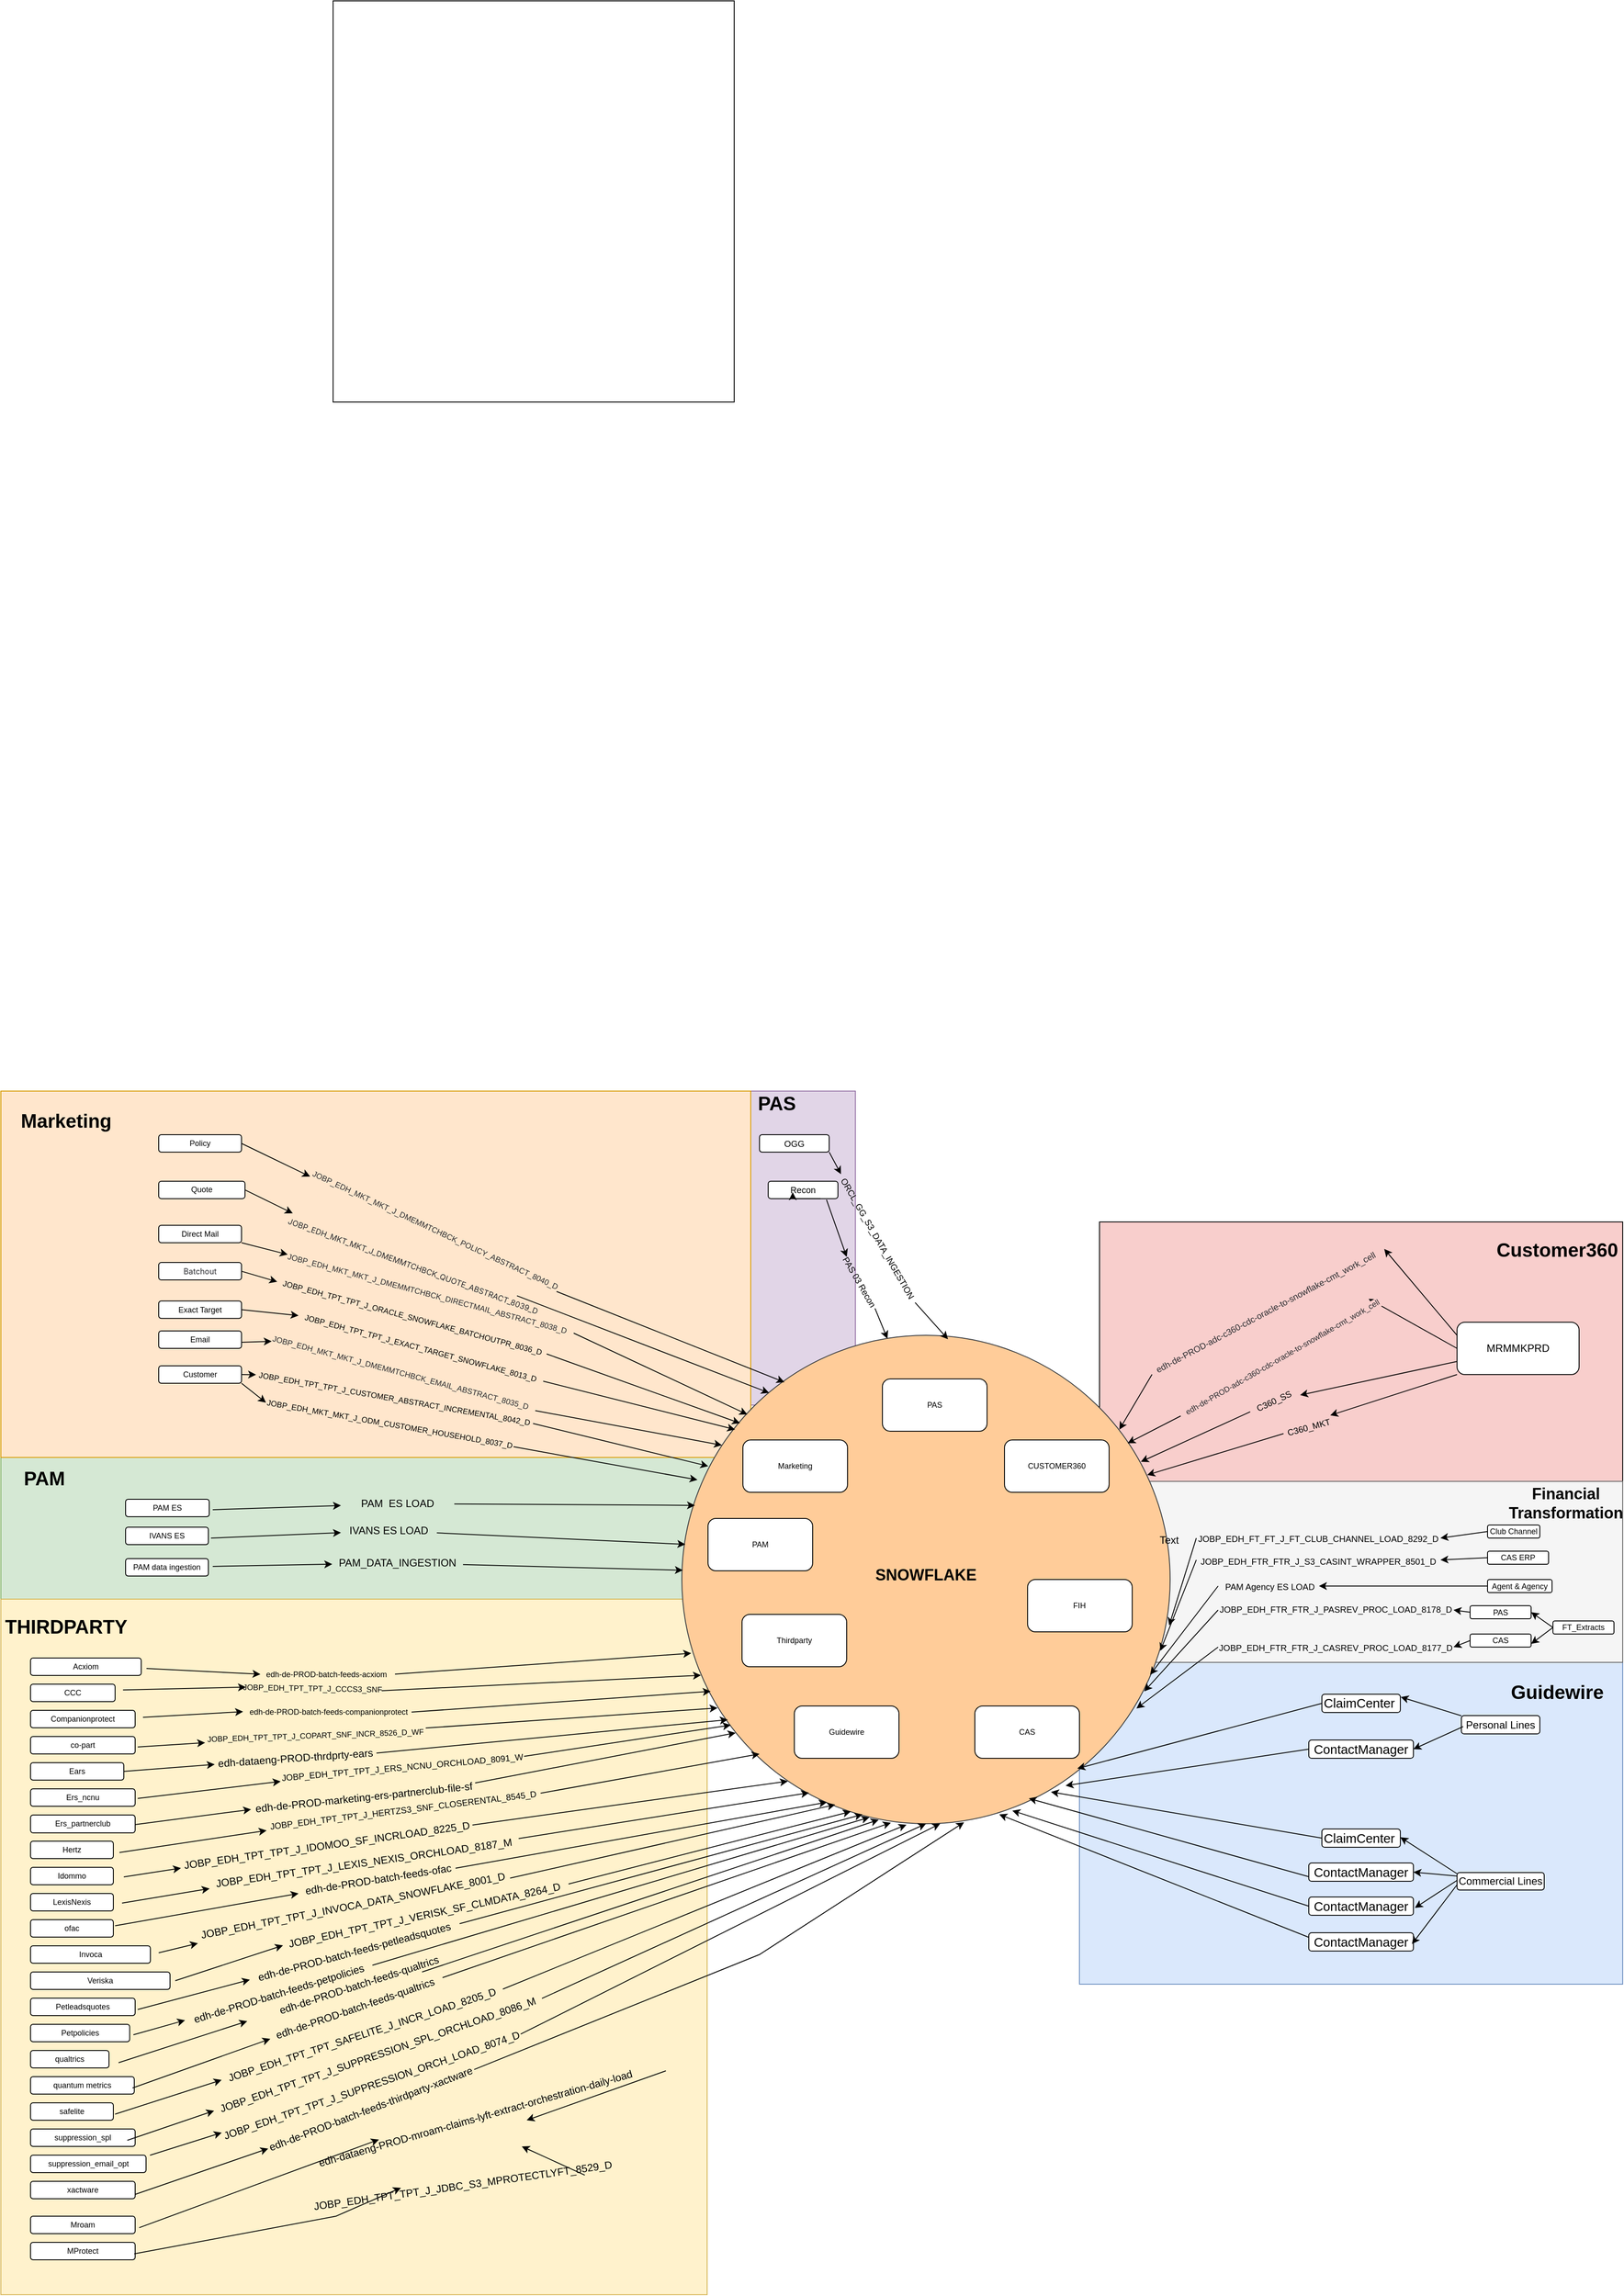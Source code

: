 <mxfile version="26.0.11">
  <diagram name="Page-1" id="kRAGbB4GnQMMaRT2yMuc">
    <mxGraphModel dx="1714" dy="2674" grid="1" gridSize="10" guides="1" tooltips="1" connect="1" arrows="1" fold="1" page="1" pageScale="1" pageWidth="850" pageHeight="1100" background="none" math="0" shadow="0">
      <root>
        <mxCell id="0" />
        <mxCell id="1" parent="0" />
        <mxCell id="0H2y0_2EXmDvVcCev98S-176" value="" style="rounded=0;whiteSpace=wrap;html=1;fillColor=#e1d5e7;strokeColor=#9673a6;" vertex="1" parent="1">
          <mxGeometry x="220" y="-350" width="120" height="360" as="geometry" />
        </mxCell>
        <mxCell id="MN0yz45vyrRwarsMdgd2-24" value="&lt;span style=&quot;color: rgba(0, 0, 0, 0); font-family: monospace; font-size: 0px; text-align: start; text-wrap-mode: nowrap;&quot;&gt;%3CmxGraphModel%3E%3Croot%3E%3CmxCell%20id%3D%220%22%2F%3E%3CmxCell%20id%3D%221%22%20parent%3D%220%22%2F%3E%3CmxCell%20id%3D%222%22%20value%3D%22Personal%20Lines%22%20style%3D%22rounded%3D1%3BwhiteSpace%3Dwrap%3Bhtml%3D1%3B%22%20vertex%3D%221%22%20parent%3D%221%22%3E%3CmxGeometry%20x%3D%22875%22%20y%3D%22525.5%22%20width%3D%2290%22%20height%3D%2221%22%20as%3D%22geometry%22%2F%3E%3C%2FmxCell%3E%3C%2Froot%3E%3C%2FmxGraphModel%3E&lt;/span&gt;&lt;span style=&quot;color: rgba(0, 0, 0, 0); font-family: monospace; font-size: 0px; text-align: start; text-wrap-mode: nowrap;&quot;&gt;%3CmxGraphModel%3E%3Croot%3E%3CmxCell%20id%3D%220%22%2F%3E%3CmxCell%20id%3D%221%22%20parent%3D%220%22%2F%3E%3CmxCell%20id%3D%222%22%20value%3D%22Personal%20Lines%22%20style%3D%22rounded%3D1%3BwhiteSpace%3Dwrap%3Bhtml%3D1%3B%22%20vertex%3D%221%22%20parent%3D%221%22%3E%3CmxGeometry%20x%3D%22875%22%20y%3D%22525.5%22%20width%3D%2290%22%20height%3D%2221%22%20as%3D%22geometry%22%2F%3E%3C%2FmxCell%3E%3C%2Froot%3E%3C%2FmxGraphModel%3E&lt;/span&gt;" style="rounded=0;whiteSpace=wrap;html=1;fillColor=#dae8fc;strokeColor=#6c8ebf;" vertex="1" parent="1">
          <mxGeometry x="597" y="301" width="623" height="373" as="geometry" />
        </mxCell>
        <mxCell id="MN0yz45vyrRwarsMdgd2-2" value="" style="rounded=0;whiteSpace=wrap;html=1;fontSize=9;fillColor=#f8cecc;strokeColor=default;" vertex="1" parent="1">
          <mxGeometry x="620" y="-200" width="600" height="300" as="geometry" />
        </mxCell>
        <mxCell id="nPDYKOaMzk08qh_sVshH-3" value="" style="rounded=0;whiteSpace=wrap;html=1;fillColor=#d5e8d4;strokeColor=#82b366;" vertex="1" parent="1">
          <mxGeometry x="-640" y="70" width="850" height="170" as="geometry" />
        </mxCell>
        <mxCell id="0H2y0_2EXmDvVcCev98S-101" value="" style="rounded=0;whiteSpace=wrap;html=1;fontSize=9;fillColor=#f5f5f5;fontColor=#333333;strokeColor=#666666;" vertex="1" parent="1">
          <mxGeometry x="640" y="97.5" width="580" height="207.5" as="geometry" />
        </mxCell>
        <mxCell id="d_GGifG9hBrMxSvdhNBB-2" value="" style="rounded=0;whiteSpace=wrap;html=1;container=0;direction=west;movable=1;resizable=1;rotatable=1;deletable=1;editable=1;locked=0;connectable=1;fontSize=9;fillColor=#fff2cc;strokeColor=#d6b656;" parent="1" vertex="1">
          <mxGeometry x="-640" y="232.5" width="810" height="797.5" as="geometry" />
        </mxCell>
        <mxCell id="0H2y0_2EXmDvVcCev98S-15" value="" style="rounded=0;whiteSpace=wrap;html=1;fontSize=9;fillColor=#ffe6cc;strokeColor=#d79b00;" vertex="1" parent="1">
          <mxGeometry x="-640" y="-350" width="860" height="420" as="geometry" />
        </mxCell>
        <mxCell id="wsq4JRYlVpnwA_xUPwAn-1" value="" style="ellipse;whiteSpace=wrap;html=1;aspect=fixed;fontSize=9;fillColor=#ffcc99;strokeColor=#36393d;" parent="1" vertex="1">
          <mxGeometry x="141" y="-70" width="560" height="560" as="geometry" />
        </mxCell>
        <mxCell id="wsq4JRYlVpnwA_xUPwAn-7" value="Marketing" style="rounded=1;whiteSpace=wrap;html=1;fontSize=9;" parent="1" vertex="1">
          <mxGeometry x="211" y="50" width="120" height="60" as="geometry" />
        </mxCell>
        <mxCell id="E9n7oVyy4MYrTS4P3ZKx-2" value="Thirdparty" style="rounded=1;whiteSpace=wrap;html=1;fontSize=9;" parent="1" vertex="1">
          <mxGeometry x="210" y="250" width="120" height="60" as="geometry" />
        </mxCell>
        <mxCell id="E9n7oVyy4MYrTS4P3ZKx-1" value="FIH" style="rounded=1;whiteSpace=wrap;html=1;fontSize=9;" parent="1" vertex="1">
          <mxGeometry x="537.48" y="210" width="120" height="60" as="geometry" />
        </mxCell>
        <mxCell id="E9n7oVyy4MYrTS4P3ZKx-4" value="PAM" style="rounded=1;whiteSpace=wrap;html=1;fontSize=9;" parent="1" vertex="1">
          <mxGeometry x="171" y="140" width="120" height="60" as="geometry" />
        </mxCell>
        <mxCell id="E9n7oVyy4MYrTS4P3ZKx-5" value="CAS" style="rounded=1;whiteSpace=wrap;html=1;fontSize=9;" parent="1" vertex="1">
          <mxGeometry x="477" y="355" width="120" height="60" as="geometry" />
        </mxCell>
        <mxCell id="E9n7oVyy4MYrTS4P3ZKx-6" value="PAS" style="rounded=1;whiteSpace=wrap;html=1;fontSize=9;" parent="1" vertex="1">
          <mxGeometry x="371" y="-20" width="120" height="60" as="geometry" />
        </mxCell>
        <mxCell id="LdJkKsN1LRguEct0NIYA-1" value="CUSTOMER&lt;span style=&quot;background-color: transparent; color: light-dark(rgb(0, 0, 0), rgb(255, 255, 255));&quot;&gt;360&lt;/span&gt;" style="rounded=1;whiteSpace=wrap;html=1;fontSize=9;" parent="1" vertex="1">
          <mxGeometry x="511" y="50" width="120" height="60" as="geometry" />
        </mxCell>
        <mxCell id="jBidoqBdT52UNtDU3Eu4-1" value="Guidewire" style="rounded=1;whiteSpace=wrap;html=1;fontSize=9;" parent="1" vertex="1">
          <mxGeometry x="270" y="355" width="120" height="60" as="geometry" />
        </mxCell>
        <mxCell id="d_GGifG9hBrMxSvdhNBB-3" value="CCC" style="rounded=1;whiteSpace=wrap;html=1;container=0;fontSize=9;" parent="1" vertex="1">
          <mxGeometry x="-606" y="330" width="97" height="20" as="geometry" />
        </mxCell>
        <mxCell id="d_GGifG9hBrMxSvdhNBB-4" value="THIRDPARTY" style="text;html=1;align=center;verticalAlign=middle;whiteSpace=wrap;rounded=0;fontStyle=1;fontSize=22;" parent="1" vertex="1">
          <mxGeometry x="-610" y="250" width="90" height="30" as="geometry" />
        </mxCell>
        <mxCell id="d_GGifG9hBrMxSvdhNBB-5" value="Acxiom" style="rounded=1;whiteSpace=wrap;html=1;fontSize=9;" parent="1" vertex="1">
          <mxGeometry x="-606" y="300" width="127" height="20" as="geometry" />
        </mxCell>
        <mxCell id="d_GGifG9hBrMxSvdhNBB-6" value="co-part" style="rounded=1;whiteSpace=wrap;html=1;container=0;fontSize=9;" parent="1" vertex="1">
          <mxGeometry x="-606" y="390" width="120" height="20" as="geometry" />
        </mxCell>
        <mxCell id="d_GGifG9hBrMxSvdhNBB-9" value="Companionprotect" style="rounded=1;whiteSpace=wrap;html=1;container=0;fontSize=9;" parent="1" vertex="1">
          <mxGeometry x="-606" y="360" width="120" height="20" as="geometry" />
        </mxCell>
        <mxCell id="0H2y0_2EXmDvVcCev98S-11" value="" style="whiteSpace=wrap;html=1;aspect=fixed;fontSize=9;" vertex="1" parent="1">
          <mxGeometry x="-259" y="-1600" width="460" height="460" as="geometry" />
        </mxCell>
        <mxCell id="d_GGifG9hBrMxSvdhNBB-12" value="Ears" style="rounded=1;whiteSpace=wrap;html=1;container=0;fontSize=9;" parent="1" vertex="1">
          <mxGeometry x="-606" y="420" width="107" height="20" as="geometry" />
        </mxCell>
        <mxCell id="0H2y0_2EXmDvVcCev98S-4" value="&lt;font color=&quot;#292a2e&quot;&gt;&lt;span style=&quot;white-space-collapse: preserve;&quot;&gt;JOBP_EDH_MKT_MKT_J_DMEMMTCHBCK_POLICY_ABSTRACT_8040_D&lt;/span&gt;&lt;/font&gt;" style="text;whiteSpace=wrap;html=1;rotation=25;fontSize=9;fillColor=#FFE6CC;strokeColor=none;gradientColor=none;labelBackgroundColor=light-dark(#FFE6CC,#EDEDED);textShadow=0;" vertex="1" parent="1">
          <mxGeometry x="-299.99" y="-202.73" width="311.9" height="33.14" as="geometry" />
        </mxCell>
        <mxCell id="NIq7jWTQf8CCYJ9gUr3_-2" value="Hertz" style="rounded=1;whiteSpace=wrap;html=1;fontSize=9;" vertex="1" parent="1">
          <mxGeometry x="-606" y="510" width="95" height="20" as="geometry" />
        </mxCell>
        <mxCell id="NIq7jWTQf8CCYJ9gUr3_-3" value="Idommo" style="rounded=1;whiteSpace=wrap;html=1;fontSize=9;" vertex="1" parent="1">
          <mxGeometry x="-606" y="540" width="95" height="20" as="geometry" />
        </mxCell>
        <mxCell id="NIq7jWTQf8CCYJ9gUr3_-5" value="LexisNexis" style="rounded=1;whiteSpace=wrap;html=1;fontSize=9;" vertex="1" parent="1">
          <mxGeometry x="-606" y="570" width="95" height="20" as="geometry" />
        </mxCell>
        <mxCell id="NIq7jWTQf8CCYJ9gUr3_-7" value="ofac" style="rounded=1;whiteSpace=wrap;html=1;fontSize=9;" vertex="1" parent="1">
          <mxGeometry x="-606" y="600" width="95" height="20" as="geometry" />
        </mxCell>
        <mxCell id="NIq7jWTQf8CCYJ9gUr3_-8" value="Invoca" style="rounded=1;whiteSpace=wrap;html=1;fontSize=9;" vertex="1" parent="1">
          <mxGeometry x="-606" y="630" width="137.5" height="20" as="geometry" />
        </mxCell>
        <mxCell id="0H2y0_2EXmDvVcCev98S-13" value="Quote" style="rounded=1;whiteSpace=wrap;html=1;fontSize=9;" vertex="1" parent="1">
          <mxGeometry x="-459" y="-246.67" width="99" height="20" as="geometry" />
        </mxCell>
        <mxCell id="NIq7jWTQf8CCYJ9gUr3_-9" value="Petleadsquotes" style="rounded=1;whiteSpace=wrap;html=1;fontSize=9;" vertex="1" parent="1">
          <mxGeometry x="-606" y="690" width="120" height="20" as="geometry" />
        </mxCell>
        <mxCell id="0H2y0_2EXmDvVcCev98S-21" value="&lt;span style=&quot;color: rgb(41, 42, 46); font-family: ui-sans-serif, -apple-system, BlinkMacSystemFont, &amp;quot;Segoe UI&amp;quot;, Ubuntu, system-ui, &amp;quot;Helvetica Neue&amp;quot;, sans-serif; font-style: normal; font-variant-ligatures: normal; font-variant-caps: normal; font-weight: 400; letter-spacing: normal; orphans: 2; text-align: start; text-indent: 0px; text-transform: none; widows: 2; word-spacing: 0px; -webkit-text-stroke-width: 0px; white-space: pre-wrap; text-decoration-thickness: initial; text-decoration-style: initial; text-decoration-color: initial; float: none; display: inline !important;&quot;&gt;&lt;font&gt; JOBP_EDH_MKT_MKT_J_DMEMMTCHBCK_QUOTE_ABSTRACT_8039_D&lt;/font&gt;&lt;/span&gt;" style="text;whiteSpace=wrap;html=1;rotation=20;fontSize=9;labelBackgroundColor=#FFE6CC;" vertex="1" parent="1">
          <mxGeometry x="-319.69" y="-176.16" width="279.87" height="40" as="geometry" />
        </mxCell>
        <mxCell id="d_GGifG9hBrMxSvdhNBB-14" value="Ers_ncnu" style="rounded=1;whiteSpace=wrap;html=1;fontSize=9;" parent="1" vertex="1">
          <mxGeometry x="-606" y="450" width="120" height="20" as="geometry" />
        </mxCell>
        <mxCell id="NIq7jWTQf8CCYJ9gUr3_-1" value="Ers_partnerclub" style="rounded=1;whiteSpace=wrap;html=1;container=0;aspect=fixed;movable=1;resizable=1;rotatable=1;deletable=1;editable=1;locked=0;connectable=1;fontSize=9;" vertex="1" parent="1">
          <mxGeometry x="-606" y="480" width="120" height="20.51" as="geometry" />
        </mxCell>
        <mxCell id="NIq7jWTQf8CCYJ9gUr3_-11" value="Veriska" style="rounded=1;whiteSpace=wrap;html=1;fontSize=9;" vertex="1" parent="1">
          <mxGeometry x="-606" y="660" width="160" height="20" as="geometry" />
        </mxCell>
        <mxCell id="NIq7jWTQf8CCYJ9gUr3_-13" value="Petpolicies" style="rounded=1;whiteSpace=wrap;html=1;fontSize=9;" vertex="1" parent="1">
          <mxGeometry x="-606" y="720" width="113.75" height="20" as="geometry" />
        </mxCell>
        <mxCell id="NIq7jWTQf8CCYJ9gUr3_-17" value="qualtrics" style="rounded=1;whiteSpace=wrap;html=1;fontSize=9;" vertex="1" parent="1">
          <mxGeometry x="-606" y="750" width="90" height="20" as="geometry" />
        </mxCell>
        <mxCell id="NIq7jWTQf8CCYJ9gUr3_-19" value="quantum metrics" style="rounded=1;whiteSpace=wrap;html=1;fontSize=9;" vertex="1" parent="1">
          <mxGeometry x="-606" y="780" width="119" height="20" as="geometry" />
        </mxCell>
        <mxCell id="NIq7jWTQf8CCYJ9gUr3_-20" value="safelite" style="rounded=1;whiteSpace=wrap;html=1;fontSize=9;" vertex="1" parent="1">
          <mxGeometry x="-606" y="810" width="95" height="20" as="geometry" />
        </mxCell>
        <mxCell id="NIq7jWTQf8CCYJ9gUr3_-21" value="suppression_spl" style="rounded=1;whiteSpace=wrap;html=1;fontSize=9;" vertex="1" parent="1">
          <mxGeometry x="-606" y="840" width="120" height="20" as="geometry" />
        </mxCell>
        <mxCell id="NIq7jWTQf8CCYJ9gUr3_-23" value="suppression_email_opt" style="rounded=1;whiteSpace=wrap;html=1;fontSize=9;" vertex="1" parent="1">
          <mxGeometry x="-606" y="870" width="132.5" height="20" as="geometry" />
        </mxCell>
        <mxCell id="NIq7jWTQf8CCYJ9gUr3_-24" value="xactware" style="rounded=1;whiteSpace=wrap;html=1;fontSize=9;" vertex="1" parent="1">
          <mxGeometry x="-606" y="900" width="120" height="20" as="geometry" />
        </mxCell>
        <mxCell id="NIq7jWTQf8CCYJ9gUr3_-27" value="SNOWFLAKE" style="text;html=1;align=center;verticalAlign=middle;whiteSpace=wrap;rounded=0;fontSize=18;fontStyle=1" vertex="1" parent="1">
          <mxGeometry x="391" y="190" width="60" height="30" as="geometry" />
        </mxCell>
        <mxCell id="0H2y0_2EXmDvVcCev98S-19" value="" style="endArrow=classic;html=1;rounded=0;entryX=0.082;entryY=0.225;entryDx=0;entryDy=0;entryPerimeter=0;exitX=1;exitY=0;exitDx=0;exitDy=0;fontSize=9;" edge="1" parent="1" source="0H2y0_2EXmDvVcCev98S-84" target="wsq4JRYlVpnwA_xUPwAn-1">
          <mxGeometry width="50" height="50" relative="1" as="geometry">
            <mxPoint x="-187.6" y="-53.86" as="sourcePoint" />
            <mxPoint x="201.0" y="43.86" as="targetPoint" />
          </mxGeometry>
        </mxCell>
        <mxCell id="0H2y0_2EXmDvVcCev98S-32" value="&lt;font&gt;&lt;b&gt;Marketing&lt;/b&gt;&lt;/font&gt;" style="text;html=1;align=center;verticalAlign=middle;whiteSpace=wrap;rounded=0;fontSize=22;" vertex="1" parent="1">
          <mxGeometry x="-595" y="-330" width="60" height="30" as="geometry" />
        </mxCell>
        <mxCell id="0H2y0_2EXmDvVcCev98S-37" value="Policy" style="rounded=1;whiteSpace=wrap;html=1;fontSize=9;" vertex="1" parent="1">
          <mxGeometry x="-459" y="-300" width="95" height="20" as="geometry" />
        </mxCell>
        <mxCell id="0H2y0_2EXmDvVcCev98S-39" value="&lt;div style=&quot;text-align: left;&quot;&gt;&lt;font color=&quot;#292a2e&quot; face=&quot;ui-sans-serif, -apple-system, BlinkMacSystemFont, Segoe UI, Ubuntu, system-ui, Helvetica Neue, sans-serif&quot;&gt;&lt;span style=&quot;white-space-collapse: preserve; background-color: rgb(255, 255, 255);&quot;&gt;Batchout&lt;/span&gt;&lt;/font&gt;&lt;/div&gt;" style="rounded=1;whiteSpace=wrap;html=1;fontSize=9;fontStyle=0" vertex="1" parent="1">
          <mxGeometry x="-459" y="-153.44" width="95" height="20" as="geometry" />
        </mxCell>
        <mxCell id="0H2y0_2EXmDvVcCev98S-40" value="&lt;font&gt;Exact Target&lt;/font&gt;" style="rounded=1;whiteSpace=wrap;html=1;fontSize=9;" vertex="1" parent="1">
          <mxGeometry x="-459" y="-109.35" width="95" height="20" as="geometry" />
        </mxCell>
        <mxCell id="0H2y0_2EXmDvVcCev98S-42" value="Customer" style="rounded=1;whiteSpace=wrap;html=1;rotation=0;fontSize=9;" vertex="1" parent="1">
          <mxGeometry x="-459" y="-35" width="95" height="20" as="geometry" />
        </mxCell>
        <mxCell id="0H2y0_2EXmDvVcCev98S-53" value="Direct Mail" style="rounded=1;whiteSpace=wrap;html=1;fontSize=9;" vertex="1" parent="1">
          <mxGeometry x="-459" y="-196.16" width="95" height="20" as="geometry" />
        </mxCell>
        <mxCell id="0H2y0_2EXmDvVcCev98S-54" value="Email" style="rounded=1;whiteSpace=wrap;html=1;fontSize=9;" vertex="1" parent="1">
          <mxGeometry x="-459" y="-75" width="95" height="20" as="geometry" />
        </mxCell>
        <mxCell id="0H2y0_2EXmDvVcCev98S-55" value="" style="endArrow=classic;html=1;rounded=0;entryX=0.004;entryY=0.38;entryDx=0;entryDy=0;entryPerimeter=0;exitX=1.005;exitY=0.65;exitDx=0;exitDy=0;exitPerimeter=0;fontSize=9;" edge="1" parent="1" source="0H2y0_2EXmDvVcCev98S-54" target="0H2y0_2EXmDvVcCev98S-23">
          <mxGeometry width="50" height="50" relative="1" as="geometry">
            <mxPoint x="-384" y="-71" as="sourcePoint" />
            <mxPoint x="201.0" y="43.86" as="targetPoint" />
          </mxGeometry>
        </mxCell>
        <mxCell id="0H2y0_2EXmDvVcCev98S-23" value="&lt;span style=&quot;color: rgb(41, 42, 46); font-style: normal; font-variant-ligatures: normal; font-variant-caps: normal; font-weight: 400; letter-spacing: normal; orphans: 2; text-align: start; text-indent: 0px; text-transform: none; widows: 2; word-spacing: 0px; -webkit-text-stroke-width: 0px; white-space: pre-wrap; text-decoration-thickness: initial; text-decoration-style: initial; text-decoration-color: initial; float: none; display: inline !important;&quot;&gt;&lt;font face=&quot;Helvetica&quot;&gt;JOBP_EDH_MKT_MKT_J_DMEMMTCHBCK_EMAIL_ABSTRACT_8035_D&lt;/font&gt;&lt;/span&gt;" style="text;whiteSpace=wrap;html=1;rotation=15;fontSize=9;labelBackgroundColor=#FFE6CC;" vertex="1" parent="1">
          <mxGeometry x="-336.96" y="-40" width="300" height="40" as="geometry" />
        </mxCell>
        <mxCell id="0H2y0_2EXmDvVcCev98S-58" value="" style="endArrow=classic;html=1;rounded=0;exitX=1;exitY=0.5;exitDx=0;exitDy=0;entryX=0.013;entryY=0.311;entryDx=0;entryDy=0;entryPerimeter=0;fontSize=9;" edge="1" parent="1" source="0H2y0_2EXmDvVcCev98S-13" target="0H2y0_2EXmDvVcCev98S-21">
          <mxGeometry width="50" height="50" relative="1" as="geometry">
            <mxPoint x="-289" y="-110" as="sourcePoint" />
            <mxPoint x="-239" y="-160" as="targetPoint" />
          </mxGeometry>
        </mxCell>
        <mxCell id="0H2y0_2EXmDvVcCev98S-59" value="" style="endArrow=classic;html=1;rounded=0;exitX=0.992;exitY=0.333;exitDx=0;exitDy=0;exitPerimeter=0;fontSize=9;" edge="1" parent="1" source="0H2y0_2EXmDvVcCev98S-21">
          <mxGeometry width="50" height="50" relative="1" as="geometry">
            <mxPoint x="-9" y="-180" as="sourcePoint" />
            <mxPoint x="241" y="-4" as="targetPoint" />
          </mxGeometry>
        </mxCell>
        <mxCell id="0H2y0_2EXmDvVcCev98S-60" value="" style="endArrow=classic;html=1;rounded=0;exitX=1;exitY=0.5;exitDx=0;exitDy=0;entryX=0;entryY=0.5;entryDx=0;entryDy=0;fontSize=9;" edge="1" parent="1" source="0H2y0_2EXmDvVcCev98S-37" target="0H2y0_2EXmDvVcCev98S-4">
          <mxGeometry width="50" height="50" relative="1" as="geometry">
            <mxPoint x="-279" y="-320" as="sourcePoint" />
            <mxPoint x="-229" y="-370" as="targetPoint" />
          </mxGeometry>
        </mxCell>
        <UserObject label="" id="x8S57T6ln9iAfIoPM7LD-1">
          <mxCell style="endArrow=classic;html=1;rounded=0;entryX=0.019;entryY=0.651;entryDx=0;entryDy=0;entryPerimeter=0;exitX=1;exitY=0.5;exitDx=0;exitDy=0;fontSize=9;" edge="1" parent="1" source="x8S57T6ln9iAfIoPM7LD-4" target="wsq4JRYlVpnwA_xUPwAn-1">
            <mxGeometry width="50" height="50" relative="1" as="geometry">
              <mxPoint x="-473" y="312" as="sourcePoint" />
              <mxPoint x="160" y="314" as="targetPoint" />
              <Array as="points" />
            </mxGeometry>
          </mxCell>
        </UserObject>
        <mxCell id="0H2y0_2EXmDvVcCev98S-61" value="" style="endArrow=classic;html=1;rounded=0;entryX=0.21;entryY=0.096;entryDx=0;entryDy=0;entryPerimeter=0;exitX=1;exitY=0.5;exitDx=0;exitDy=0;fontSize=9;" edge="1" parent="1" source="0H2y0_2EXmDvVcCev98S-4" target="wsq4JRYlVpnwA_xUPwAn-1">
          <mxGeometry width="50" height="50" relative="1" as="geometry">
            <mxPoint x="41" y="-130" as="sourcePoint" />
            <mxPoint x="61" y="-130" as="targetPoint" />
          </mxGeometry>
        </mxCell>
        <UserObject label="" id="x8S57T6ln9iAfIoPM7LD-3">
          <mxCell style="endArrow=classic;html=1;rounded=0;fontSize=9;exitX=1.018;exitY=0.537;exitDx=0;exitDy=0;exitPerimeter=0;entryX=0.039;entryY=0.696;entryDx=0;entryDy=0;entryPerimeter=0;" edge="1" parent="1" source="x8S57T6ln9iAfIoPM7LD-7" target="wsq4JRYlVpnwA_xUPwAn-1">
            <mxGeometry width="50" height="50" relative="1" as="geometry">
              <mxPoint x="-179" y="336" as="sourcePoint" />
              <mxPoint x="251" y="350" as="targetPoint" />
              <Array as="points" />
            </mxGeometry>
          </mxCell>
        </UserObject>
        <mxCell id="0H2y0_2EXmDvVcCev98S-62" value="&lt;span style=&quot;color: rgb(41, 42, 46); font-style: normal; font-variant-ligatures: normal; font-variant-caps: normal; font-weight: 400; letter-spacing: normal; orphans: 2; text-align: start; text-indent: 0px; text-transform: none; widows: 2; word-spacing: 0px; -webkit-text-stroke-width: 0px; white-space: pre-wrap; text-decoration-thickness: initial; text-decoration-style: initial; text-decoration-color: initial; float: none; display: inline !important;&quot;&gt;&lt;font style=&quot;&quot; face=&quot;Helvetica&quot;&gt; &lt;span style=&quot;background-color: rgb(255, 230, 204);&quot;&gt;JOBP_EDH_MKT_MKT_J_DMEMMTCHBCK_DIRECTMAIL_ABSTRACT_8038_D&lt;/span&gt;&lt;/font&gt;&lt;/span&gt;" style="text;whiteSpace=wrap;html=1;fontSize=9;rotation=15;" vertex="1" parent="1">
          <mxGeometry x="-321.49" y="-129.11" width="344.28" height="24.11" as="geometry" />
        </mxCell>
        <mxCell id="0H2y0_2EXmDvVcCev98S-63" value="" style="endArrow=classic;html=1;rounded=0;exitX=1;exitY=1;exitDx=0;exitDy=0;entryX=0.012;entryY=0.411;entryDx=0;entryDy=0;entryPerimeter=0;fontSize=9;" edge="1" parent="1" source="0H2y0_2EXmDvVcCev98S-53" target="0H2y0_2EXmDvVcCev98S-62">
          <mxGeometry width="50" height="50" relative="1" as="geometry">
            <mxPoint x="-299" y="-20" as="sourcePoint" />
            <mxPoint x="-249" y="-70" as="targetPoint" />
          </mxGeometry>
        </mxCell>
        <mxCell id="0H2y0_2EXmDvVcCev98S-64" value="" style="endArrow=classic;html=1;rounded=0;entryX=0.134;entryY=0.162;entryDx=0;entryDy=0;entryPerimeter=0;exitX=1;exitY=0.5;exitDx=0;exitDy=0;fontSize=9;" edge="1" parent="1" source="0H2y0_2EXmDvVcCev98S-62" target="wsq4JRYlVpnwA_xUPwAn-1">
          <mxGeometry width="50" height="50" relative="1" as="geometry">
            <mxPoint x="-149" y="-30" as="sourcePoint" />
            <mxPoint x="-99" y="-80" as="targetPoint" />
          </mxGeometry>
        </mxCell>
        <UserObject label="" id="x8S57T6ln9iAfIoPM7LD-8">
          <mxCell style="endArrow=classic;html=1;rounded=0;fontSize=9;exitX=1;exitY=0.5;exitDx=0;exitDy=0;entryX=0.059;entryY=0.729;entryDx=0;entryDy=0;entryPerimeter=0;" edge="1" parent="1" source="x8S57T6ln9iAfIoPM7LD-10" target="wsq4JRYlVpnwA_xUPwAn-1">
            <mxGeometry width="50" height="50" relative="1" as="geometry">
              <mxPoint x="-477" y="368" as="sourcePoint" />
              <mxPoint x="182" y="354" as="targetPoint" />
              <Array as="points" />
            </mxGeometry>
          </mxCell>
        </UserObject>
        <mxCell id="0H2y0_2EXmDvVcCev98S-68" value="JOBP_EDH_TPT_TPT_J_ORACLE_SNOWFLAKE_BATCHOUTPR_8036_D" style="text;html=1;align=center;verticalAlign=middle;whiteSpace=wrap;rounded=0;fontSize=9;rotation=15;" vertex="1" parent="1">
          <mxGeometry x="-328.5" y="-105" width="319.87" height="30" as="geometry" />
        </mxCell>
        <mxCell id="0H2y0_2EXmDvVcCev98S-70" value="" style="endArrow=classic;html=1;rounded=0;exitX=1;exitY=0.5;exitDx=0;exitDy=0;entryX=0;entryY=0.5;entryDx=0;entryDy=0;fontSize=9;" edge="1" parent="1" source="0H2y0_2EXmDvVcCev98S-39" target="0H2y0_2EXmDvVcCev98S-68">
          <mxGeometry width="50" height="50" relative="1" as="geometry">
            <mxPoint x="-319" y="-130" as="sourcePoint" />
            <mxPoint x="-269" y="-180" as="targetPoint" />
          </mxGeometry>
        </mxCell>
        <mxCell id="0H2y0_2EXmDvVcCev98S-73" value="" style="endArrow=classic;html=1;rounded=0;entryX=0.119;entryY=0.18;entryDx=0;entryDy=0;entryPerimeter=0;fontSize=9;exitX=1;exitY=0.5;exitDx=0;exitDy=0;" edge="1" parent="1" source="0H2y0_2EXmDvVcCev98S-68" target="wsq4JRYlVpnwA_xUPwAn-1">
          <mxGeometry width="50" height="50" relative="1" as="geometry">
            <mxPoint x="11" y="-77" as="sourcePoint" />
            <mxPoint x="-159" y="-120" as="targetPoint" />
          </mxGeometry>
        </mxCell>
        <mxCell id="0H2y0_2EXmDvVcCev98S-76" value="JOBP_EDH_TPT_TPT_J_EXACT_TARGET_SNOWFLAKE_8013_D" style="text;html=1;align=center;verticalAlign=middle;whiteSpace=wrap;rounded=0;rotation=15;fontSize=9;" vertex="1" parent="1">
          <mxGeometry x="-303.58" y="-70" width="290.5" height="30" as="geometry" />
        </mxCell>
        <mxCell id="0H2y0_2EXmDvVcCev98S-79" value="" style="endArrow=classic;html=1;rounded=0;exitX=1;exitY=0.5;exitDx=0;exitDy=0;entryX=0;entryY=0.5;entryDx=0;entryDy=0;fontSize=9;" edge="1" parent="1" source="0H2y0_2EXmDvVcCev98S-40" target="0H2y0_2EXmDvVcCev98S-76">
          <mxGeometry width="50" height="50" relative="1" as="geometry">
            <mxPoint x="-347.64" y="-80" as="sourcePoint" />
            <mxPoint x="-297.64" y="-130" as="targetPoint" />
          </mxGeometry>
        </mxCell>
        <mxCell id="0H2y0_2EXmDvVcCev98S-80" value="" style="endArrow=classic;html=1;rounded=0;exitX=1;exitY=0.5;exitDx=0;exitDy=0;entryX=0.109;entryY=0.193;entryDx=0;entryDy=0;entryPerimeter=0;fontSize=9;" edge="1" parent="1" source="0H2y0_2EXmDvVcCev98S-76" target="wsq4JRYlVpnwA_xUPwAn-1">
          <mxGeometry width="50" height="50" relative="1" as="geometry">
            <mxPoint x="66.41" as="sourcePoint" />
            <mxPoint x="116.41" y="-50" as="targetPoint" />
          </mxGeometry>
        </mxCell>
        <UserObject label="" id="x8S57T6ln9iAfIoPM7LD-12">
          <mxCell style="endArrow=classic;html=1;rounded=0;fontSize=9;entryX=0.073;entryY=0.763;entryDx=0;entryDy=0;entryPerimeter=0;" edge="1" parent="1" source="x8S57T6ln9iAfIoPM7LD-13" target="wsq4JRYlVpnwA_xUPwAn-1">
            <mxGeometry width="50" height="50" relative="1" as="geometry">
              <mxPoint x="-483" y="402" as="sourcePoint" />
              <mxPoint x="251" y="370" as="targetPoint" />
              <Array as="points" />
            </mxGeometry>
          </mxCell>
        </UserObject>
        <mxCell id="0H2y0_2EXmDvVcCev98S-84" value="JOBP_EDH_TPT_TPT_J_CUSTOMER_ABSTRACT_INCREMENTAL_8042_D" style="text;html=1;align=center;verticalAlign=middle;whiteSpace=wrap;rounded=0;rotation=10;fontSize=9;" vertex="1" parent="1">
          <mxGeometry x="-349.84" y="-11.87" width="322.59" height="30" as="geometry" />
        </mxCell>
        <mxCell id="0H2y0_2EXmDvVcCev98S-85" value="" style="endArrow=classic;html=1;rounded=0;exitX=1;exitY=0.5;exitDx=0;exitDy=0;fontSize=9;entryX=0;entryY=0.5;entryDx=0;entryDy=0;" edge="1" parent="1" source="0H2y0_2EXmDvVcCev98S-42" target="0H2y0_2EXmDvVcCev98S-84">
          <mxGeometry width="50" height="50" relative="1" as="geometry">
            <mxPoint x="-239" y="-70" as="sourcePoint" />
            <mxPoint x="-340" y="-25" as="targetPoint" />
          </mxGeometry>
        </mxCell>
        <UserObject label="" id="x8S57T6ln9iAfIoPM7LD-14">
          <mxCell style="endArrow=classic;html=1;rounded=0;fontSize=9;entryX=0.094;entryY=0.787;entryDx=0;entryDy=0;entryPerimeter=0;exitX=1;exitY=0.5;exitDx=0;exitDy=0;" edge="1" parent="1" source="x8S57T6ln9iAfIoPM7LD-15" target="wsq4JRYlVpnwA_xUPwAn-1">
            <mxGeometry width="50" height="50" relative="1" as="geometry">
              <mxPoint x="-499" y="430" as="sourcePoint" />
              <mxPoint x="207" y="392" as="targetPoint" />
              <Array as="points" />
            </mxGeometry>
          </mxCell>
        </UserObject>
        <mxCell id="0H2y0_2EXmDvVcCev98S-86" value="" style="endArrow=classic;html=1;rounded=0;entryX=0.054;entryY=0.268;entryDx=0;entryDy=0;entryPerimeter=0;exitX=1;exitY=0.5;exitDx=0;exitDy=0;fontSize=9;" edge="1" parent="1" source="0H2y0_2EXmDvVcCev98S-84" target="wsq4JRYlVpnwA_xUPwAn-1">
          <mxGeometry width="50" height="50" relative="1" as="geometry">
            <mxPoint x="31" y="70" as="sourcePoint" />
            <mxPoint x="81" y="20" as="targetPoint" />
          </mxGeometry>
        </mxCell>
        <UserObject label="" id="x8S57T6ln9iAfIoPM7LD-17">
          <mxCell style="endArrow=classic;html=1;rounded=0;exitX=1;exitY=0.5;exitDx=0;exitDy=0;entryX=0.1;entryY=0.798;entryDx=0;entryDy=0;entryPerimeter=0;" edge="1" parent="1" source="x8S57T6ln9iAfIoPM7LD-18" target="wsq4JRYlVpnwA_xUPwAn-1">
            <mxGeometry width="50" height="50" relative="1" as="geometry">
              <mxPoint x="-483" y="461" as="sourcePoint" />
              <mxPoint x="218" y="404" as="targetPoint" />
              <Array as="points" />
            </mxGeometry>
          </mxCell>
        </UserObject>
        <mxCell id="0H2y0_2EXmDvVcCev98S-87" value="JOBP_EDH_MKT_MKT_J_ODM_CUSTOMER_HOUSEHOLD_8037_D" style="text;html=1;align=center;verticalAlign=middle;whiteSpace=wrap;rounded=0;fontSize=9;rotation=10;" vertex="1" parent="1">
          <mxGeometry x="-338.15" y="17.26" width="288.39" height="30" as="geometry" />
        </mxCell>
        <mxCell id="0H2y0_2EXmDvVcCev98S-89" value="" style="endArrow=classic;html=1;rounded=0;entryX=0;entryY=0.5;entryDx=0;entryDy=0;fontSize=9;exitX=1;exitY=1;exitDx=0;exitDy=0;" edge="1" parent="1" source="0H2y0_2EXmDvVcCev98S-42" target="0H2y0_2EXmDvVcCev98S-87">
          <mxGeometry width="50" height="50" relative="1" as="geometry">
            <mxPoint x="-369" y="-110" as="sourcePoint" />
            <mxPoint x="-9" y="-60" as="targetPoint" />
          </mxGeometry>
        </mxCell>
        <UserObject label="" id="x8S57T6ln9iAfIoPM7LD-19">
          <mxCell style="endArrow=classic;html=1;rounded=0;exitX=0.993;exitY=0.39;exitDx=0;exitDy=0;exitPerimeter=0;entryX=0.11;entryY=0.814;entryDx=0;entryDy=0;entryPerimeter=0;" edge="1" parent="1" source="x8S57T6ln9iAfIoPM7LD-20" target="wsq4JRYlVpnwA_xUPwAn-1">
            <mxGeometry width="50" height="50" relative="1" as="geometry">
              <mxPoint x="-486" y="491" as="sourcePoint" />
              <mxPoint x="226" y="420" as="targetPoint" />
              <Array as="points" />
            </mxGeometry>
          </mxCell>
        </UserObject>
        <mxCell id="0H2y0_2EXmDvVcCev98S-90" value="" style="endArrow=classic;html=1;rounded=0;entryX=0.032;entryY=0.296;entryDx=0;entryDy=0;entryPerimeter=0;fontSize=9;" edge="1" parent="1" source="0H2y0_2EXmDvVcCev98S-87" target="wsq4JRYlVpnwA_xUPwAn-1">
          <mxGeometry width="50" height="50" relative="1" as="geometry">
            <mxPoint x="-239" y="-70" as="sourcePoint" />
            <mxPoint x="-189" y="-120" as="targetPoint" />
          </mxGeometry>
        </mxCell>
        <UserObject label="" id="x8S57T6ln9iAfIoPM7LD-21">
          <mxCell style="endArrow=classic;html=1;rounded=0;exitX=1;exitY=0.5;exitDx=0;exitDy=0;" edge="1" parent="1" source="x8S57T6ln9iAfIoPM7LD-22">
            <mxGeometry width="50" height="50" relative="1" as="geometry">
              <mxPoint x="-504" y="523" as="sourcePoint" />
              <mxPoint x="230" y="410" as="targetPoint" />
              <Array as="points" />
            </mxGeometry>
          </mxCell>
        </UserObject>
        <mxCell id="0H2y0_2EXmDvVcCev98S-94" value="&lt;b&gt;&lt;font style=&quot;font-size: 18px;&quot;&gt;Financial Transformation&lt;/font&gt;&lt;/b&gt;" style="text;html=1;align=center;verticalAlign=middle;whiteSpace=wrap;rounded=0;fontSize=9;" vertex="1" parent="1">
          <mxGeometry x="1125" y="108.0" width="60" height="30" as="geometry" />
        </mxCell>
        <UserObject label="" id="x8S57T6ln9iAfIoPM7LD-23">
          <mxCell style="endArrow=classic;html=1;rounded=0;exitX=1;exitY=0.5;exitDx=0;exitDy=0;entryX=0.217;entryY=0.913;entryDx=0;entryDy=0;entryPerimeter=0;" edge="1" parent="1" source="x8S57T6ln9iAfIoPM7LD-24" target="wsq4JRYlVpnwA_xUPwAn-1">
            <mxGeometry width="50" height="50" relative="1" as="geometry">
              <mxPoint x="-499" y="551" as="sourcePoint" />
              <mxPoint x="265" y="454" as="targetPoint" />
              <Array as="points" />
            </mxGeometry>
          </mxCell>
        </UserObject>
        <mxCell id="MN0yz45vyrRwarsMdgd2-12" value="" style="endArrow=classic;html=1;rounded=0;exitX=0.014;exitY=0.567;exitDx=0;exitDy=0;entryX=0.896;entryY=0.193;entryDx=0;entryDy=0;entryPerimeter=0;exitPerimeter=0;" edge="1" parent="1" source="0H2y0_2EXmDvVcCev98S-165" target="wsq4JRYlVpnwA_xUPwAn-1">
          <mxGeometry width="50" height="50" relative="1" as="geometry">
            <mxPoint x="924.6" y="-36.52" as="sourcePoint" />
            <mxPoint x="631.0" y="75.0" as="targetPoint" />
          </mxGeometry>
        </mxCell>
        <mxCell id="MN0yz45vyrRwarsMdgd2-13" value="" style="endArrow=classic;html=1;rounded=0;entryX=0.913;entryY=0.221;entryDx=0;entryDy=0;entryPerimeter=0;exitX=0;exitY=0.5;exitDx=0;exitDy=0;" edge="1" parent="1" source="0H2y0_2EXmDvVcCev98S-167" target="wsq4JRYlVpnwA_xUPwAn-1">
          <mxGeometry width="50" height="50" relative="1" as="geometry">
            <mxPoint x="951" y="40" as="sourcePoint" />
            <mxPoint x="631.0" y="80.0" as="targetPoint" />
          </mxGeometry>
        </mxCell>
        <UserObject label="" id="x8S57T6ln9iAfIoPM7LD-25">
          <mxCell style="endArrow=classic;html=1;rounded=0;" edge="1" parent="1" source="x8S57T6ln9iAfIoPM7LD-26">
            <mxGeometry width="50" height="50" relative="1" as="geometry">
              <mxPoint x="-48.997" y="500.51" as="sourcePoint" />
              <mxPoint x="286.76" y="454.49" as="targetPoint" />
              <Array as="points" />
            </mxGeometry>
          </mxCell>
        </UserObject>
        <mxCell id="0H2y0_2EXmDvVcCev98S-98" value="Club Channel" style="rounded=1;whiteSpace=wrap;html=1;fontSize=9;" vertex="1" parent="1">
          <mxGeometry x="1065" y="147.5" width="60" height="15" as="geometry" />
        </mxCell>
        <mxCell id="0H2y0_2EXmDvVcCev98S-99" value="Agent &amp;amp; Agency" style="rounded=1;whiteSpace=wrap;html=1;fontSize=9;" vertex="1" parent="1">
          <mxGeometry x="1065" y="210" width="74" height="15" as="geometry" />
        </mxCell>
        <mxCell id="0H2y0_2EXmDvVcCev98S-102" value="CAS ERP" style="rounded=1;whiteSpace=wrap;html=1;fontSize=9;" vertex="1" parent="1">
          <mxGeometry x="1065" y="177.5" width="70" height="15" as="geometry" />
        </mxCell>
        <UserObject label="" id="x8S57T6ln9iAfIoPM7LD-27">
          <mxCell style="endArrow=classic;html=1;rounded=0;exitX=0.981;exitY=0.537;exitDx=0;exitDy=0;exitPerimeter=0;entryX=0.297;entryY=0.956;entryDx=0;entryDy=0;entryPerimeter=0;" edge="1" parent="1" source="x8S57T6ln9iAfIoPM7LD-29" target="wsq4JRYlVpnwA_xUPwAn-1">
            <mxGeometry width="50" height="50" relative="1" as="geometry">
              <mxPoint x="-509" y="607" as="sourcePoint" />
              <mxPoint x="299" y="475" as="targetPoint" />
              <Array as="points" />
            </mxGeometry>
          </mxCell>
        </UserObject>
        <mxCell id="0H2y0_2EXmDvVcCev98S-103" value="" style="endArrow=classic;html=1;rounded=0;exitX=0;exitY=0.5;exitDx=0;exitDy=0;entryX=0.998;entryY=0.594;entryDx=0;entryDy=0;entryPerimeter=0;" edge="1" parent="1" source="0H2y0_2EXmDvVcCev98S-105" target="wsq4JRYlVpnwA_xUPwAn-1">
          <mxGeometry width="50" height="50" relative="1" as="geometry">
            <mxPoint x="801" y="120" as="sourcePoint" />
            <mxPoint x="851" y="70" as="targetPoint" />
          </mxGeometry>
        </mxCell>
        <mxCell id="0H2y0_2EXmDvVcCev98S-105" value="JOBP_EDH_FT_FT_J_FT_CLUB_CHANNEL_LOAD_8292_D" style="text;html=1;align=center;verticalAlign=middle;whiteSpace=wrap;rounded=0;fontSize=10;" vertex="1" parent="1">
          <mxGeometry x="731" y="147.5" width="280" height="30" as="geometry" />
        </mxCell>
        <UserObject label="" id="x8S57T6ln9iAfIoPM7LD-30">
          <mxCell style="endArrow=classic;html=1;rounded=0;exitX=0.996;exitY=0.655;exitDx=0;exitDy=0;exitPerimeter=0;entryX=0.314;entryY=0.961;entryDx=0;entryDy=0;entryPerimeter=0;" edge="1" parent="1" target="wsq4JRYlVpnwA_xUPwAn-1">
            <mxGeometry width="50" height="50" relative="1" as="geometry">
              <mxPoint x="-55.982" y="552.416" as="sourcePoint" />
              <mxPoint x="307.93" y="477.58" as="targetPoint" />
              <Array as="points" />
            </mxGeometry>
          </mxCell>
        </UserObject>
        <mxCell id="0H2y0_2EXmDvVcCev98S-106" value="" style="endArrow=classic;html=1;rounded=0;exitX=0;exitY=0.5;exitDx=0;exitDy=0;entryX=1;entryY=0.5;entryDx=0;entryDy=0;" edge="1" parent="1" source="0H2y0_2EXmDvVcCev98S-98" target="0H2y0_2EXmDvVcCev98S-105">
          <mxGeometry width="50" height="50" relative="1" as="geometry">
            <mxPoint x="801" y="180" as="sourcePoint" />
            <mxPoint x="851" y="130" as="targetPoint" />
          </mxGeometry>
        </mxCell>
        <UserObject label="" id="x8S57T6ln9iAfIoPM7LD-31">
          <mxCell style="endArrow=classic;html=1;rounded=0;exitX=1.009;exitY=0.474;exitDx=0;exitDy=0;exitPerimeter=0;entryX=0.346;entryY=0.975;entryDx=0;entryDy=0;entryPerimeter=0;" edge="1" parent="1" source="x8S57T6ln9iAfIoPM7LD-34" target="wsq4JRYlVpnwA_xUPwAn-1">
            <mxGeometry width="50" height="50" relative="1" as="geometry">
              <mxPoint x="-440" y="670" as="sourcePoint" />
              <mxPoint x="325" y="477" as="targetPoint" />
              <Array as="points" />
            </mxGeometry>
          </mxCell>
        </UserObject>
        <mxCell id="0H2y0_2EXmDvVcCev98S-107" value="&lt;div&gt;JOBP_EDH_FTR_FTR_J_S3_CASINT_WRAPPER_8501_D&lt;/div&gt;&lt;div&gt;&lt;br&gt;&lt;/div&gt;" style="text;html=1;align=center;verticalAlign=middle;whiteSpace=wrap;rounded=0;fontSize=10;" vertex="1" parent="1">
          <mxGeometry x="731" y="180" width="280" height="30" as="geometry" />
        </mxCell>
        <mxCell id="0H2y0_2EXmDvVcCev98S-108" value="" style="endArrow=classic;html=1;rounded=0;exitX=0;exitY=0.25;exitDx=0;exitDy=0;entryX=0.98;entryY=0.646;entryDx=0;entryDy=0;entryPerimeter=0;" edge="1" parent="1" source="0H2y0_2EXmDvVcCev98S-107" target="wsq4JRYlVpnwA_xUPwAn-1">
          <mxGeometry width="50" height="50" relative="1" as="geometry">
            <mxPoint x="861" y="150" as="sourcePoint" />
            <mxPoint x="911" y="100" as="targetPoint" />
          </mxGeometry>
        </mxCell>
        <UserObject label="" id="x8S57T6ln9iAfIoPM7LD-35">
          <mxCell style="endArrow=classic;html=1;rounded=0;exitX=1;exitY=0.5;exitDx=0;exitDy=0;entryX=0.37;entryY=0.981;entryDx=0;entryDy=0;entryPerimeter=0;" edge="1" parent="1" source="x8S57T6ln9iAfIoPM7LD-37" target="wsq4JRYlVpnwA_xUPwAn-1">
            <mxGeometry width="50" height="50" relative="1" as="geometry">
              <mxPoint x="-483" y="703" as="sourcePoint" />
              <mxPoint x="331" y="486" as="targetPoint" />
              <Array as="points" />
            </mxGeometry>
          </mxCell>
        </UserObject>
        <UserObject label="" id="x8S57T6ln9iAfIoPM7LD-36">
          <mxCell style="endArrow=classic;html=1;rounded=0;exitX=1;exitY=0.5;exitDx=0;exitDy=0;entryX=0.384;entryY=0.987;entryDx=0;entryDy=0;entryPerimeter=0;" edge="1" parent="1" source="x8S57T6ln9iAfIoPM7LD-38" target="wsq4JRYlVpnwA_xUPwAn-1">
            <mxGeometry width="50" height="50" relative="1" as="geometry">
              <mxPoint x="-488" y="732" as="sourcePoint" />
              <mxPoint x="334" y="491" as="targetPoint" />
              <Array as="points" />
            </mxGeometry>
          </mxCell>
        </UserObject>
        <mxCell id="0H2y0_2EXmDvVcCev98S-109" value="" style="endArrow=classic;html=1;rounded=0;entryX=1;entryY=0.25;entryDx=0;entryDy=0;exitX=0;exitY=0.5;exitDx=0;exitDy=0;" edge="1" parent="1" source="0H2y0_2EXmDvVcCev98S-102" target="0H2y0_2EXmDvVcCev98S-107">
          <mxGeometry width="50" height="50" relative="1" as="geometry">
            <mxPoint x="1051" y="455" as="sourcePoint" />
            <mxPoint x="1101" y="405" as="targetPoint" />
          </mxGeometry>
        </mxCell>
        <mxCell id="MN0yz45vyrRwarsMdgd2-21" value="" style="endArrow=classic;html=1;rounded=0;exitX=0;exitY=0.5;exitDx=0;exitDy=0;entryX=0.94;entryY=0.259;entryDx=0;entryDy=0;entryPerimeter=0;" edge="1" parent="1" source="0H2y0_2EXmDvVcCev98S-169" target="wsq4JRYlVpnwA_xUPwAn-1">
          <mxGeometry width="50" height="50" relative="1" as="geometry">
            <mxPoint x="961" y="-25" as="sourcePoint" />
            <mxPoint x="641.0" y="90.0" as="targetPoint" />
          </mxGeometry>
        </mxCell>
        <mxCell id="0H2y0_2EXmDvVcCev98S-110" value="&lt;div&gt;&lt;span style=&quot;font-family: Aptos, sans-serif;&quot;&gt;&lt;font&gt;PAM Agency ES LOAD&lt;/font&gt;&lt;/span&gt;&lt;/div&gt;" style="text;html=1;align=center;verticalAlign=middle;whiteSpace=wrap;rounded=0;fontSize=10;" vertex="1" parent="1">
          <mxGeometry x="756" y="202.5" width="119" height="30" as="geometry" />
        </mxCell>
        <UserObject label="" id="x8S57T6ln9iAfIoPM7LD-39">
          <mxCell style="endArrow=classic;html=1;rounded=0;exitX=0.771;exitY=0.767;exitDx=0;exitDy=0;exitPerimeter=0;entryX=0.403;entryY=0.992;entryDx=0;entryDy=0;entryPerimeter=0;" edge="1" parent="1" source="x8S57T6ln9iAfIoPM7LD-41" target="wsq4JRYlVpnwA_xUPwAn-1">
            <mxGeometry width="50" height="50" relative="1" as="geometry">
              <mxPoint x="-505" y="764" as="sourcePoint" />
              <mxPoint x="357" y="491" as="targetPoint" />
              <Array as="points" />
            </mxGeometry>
          </mxCell>
        </UserObject>
        <mxCell id="MN0yz45vyrRwarsMdgd2-22" value="" style="endArrow=classic;html=1;rounded=0;exitX=0;exitY=0.5;exitDx=0;exitDy=0;entryX=0.953;entryY=0.286;entryDx=0;entryDy=0;entryPerimeter=0;" edge="1" parent="1" source="0H2y0_2EXmDvVcCev98S-172" target="wsq4JRYlVpnwA_xUPwAn-1">
          <mxGeometry width="50" height="50" relative="1" as="geometry">
            <mxPoint x="1041" y="60" as="sourcePoint" />
            <mxPoint x="680" y="90" as="targetPoint" />
          </mxGeometry>
        </mxCell>
        <mxCell id="0H2y0_2EXmDvVcCev98S-111" value="" style="endArrow=classic;html=1;rounded=0;exitX=0;exitY=0.5;exitDx=0;exitDy=0;entryX=0.972;entryY=0.5;entryDx=0;entryDy=0;entryPerimeter=0;" edge="1" parent="1" source="0H2y0_2EXmDvVcCev98S-99" target="0H2y0_2EXmDvVcCev98S-110">
          <mxGeometry width="50" height="50" relative="1" as="geometry">
            <mxPoint x="881" y="210" as="sourcePoint" />
            <mxPoint x="931" y="160" as="targetPoint" />
          </mxGeometry>
        </mxCell>
        <mxCell id="0H2y0_2EXmDvVcCev98S-112" value="" style="endArrow=classic;html=1;rounded=0;exitX=0;exitY=0.5;exitDx=0;exitDy=0;entryX=0.959;entryY=0.695;entryDx=0;entryDy=0;entryPerimeter=0;" edge="1" parent="1" source="0H2y0_2EXmDvVcCev98S-110" target="wsq4JRYlVpnwA_xUPwAn-1">
          <mxGeometry width="50" height="50" relative="1" as="geometry">
            <mxPoint x="901" y="210" as="sourcePoint" />
            <mxPoint x="951" y="160" as="targetPoint" />
          </mxGeometry>
        </mxCell>
        <mxCell id="0H2y0_2EXmDvVcCev98S-116" value="FT_Extracts" style="rounded=1;whiteSpace=wrap;html=1;fontSize=9;" vertex="1" parent="1">
          <mxGeometry x="1140" y="257.5" width="70" height="15" as="geometry" />
        </mxCell>
        <mxCell id="0H2y0_2EXmDvVcCev98S-117" value="PAS" style="rounded=1;whiteSpace=wrap;html=1;fontSize=9;" vertex="1" parent="1">
          <mxGeometry x="1045" y="240" width="70" height="15" as="geometry" />
        </mxCell>
        <mxCell id="0H2y0_2EXmDvVcCev98S-118" value="CAS" style="rounded=1;whiteSpace=wrap;html=1;fontSize=9;" vertex="1" parent="1">
          <mxGeometry x="1045" y="272.5" width="70" height="15" as="geometry" />
        </mxCell>
        <mxCell id="0H2y0_2EXmDvVcCev98S-121" value="" style="endArrow=classic;html=1;rounded=0;exitX=0;exitY=0.5;exitDx=0;exitDy=0;entryX=1;entryY=0.5;entryDx=0;entryDy=0;" edge="1" parent="1" source="0H2y0_2EXmDvVcCev98S-116" target="0H2y0_2EXmDvVcCev98S-117">
          <mxGeometry width="50" height="50" relative="1" as="geometry">
            <mxPoint x="831" y="400" as="sourcePoint" />
            <mxPoint x="881" y="350" as="targetPoint" />
          </mxGeometry>
        </mxCell>
        <mxCell id="0H2y0_2EXmDvVcCev98S-122" value="" style="endArrow=classic;html=1;rounded=0;exitX=0;exitY=0.5;exitDx=0;exitDy=0;entryX=1;entryY=0.75;entryDx=0;entryDy=0;" edge="1" parent="1" source="0H2y0_2EXmDvVcCev98S-116" target="0H2y0_2EXmDvVcCev98S-118">
          <mxGeometry width="50" height="50" relative="1" as="geometry">
            <mxPoint x="961" y="370" as="sourcePoint" />
            <mxPoint x="1011" y="320" as="targetPoint" />
          </mxGeometry>
        </mxCell>
        <mxCell id="0H2y0_2EXmDvVcCev98S-123" value="&lt;div&gt;JOBP_EDH_FTR_FTR_J_PASREV_PROC_LOAD_8178_D&lt;/div&gt;&lt;div&gt;&lt;br&gt;&lt;/div&gt;" style="text;html=1;align=center;verticalAlign=middle;whiteSpace=wrap;rounded=0;fontSize=10;" vertex="1" parent="1">
          <mxGeometry x="756" y="240" width="270" height="20" as="geometry" />
        </mxCell>
        <mxCell id="0H2y0_2EXmDvVcCev98S-125" value="" style="endArrow=classic;html=1;rounded=0;exitX=0;exitY=0.5;exitDx=0;exitDy=0;entryX=1;entryY=0.25;entryDx=0;entryDy=0;" edge="1" parent="1" source="0H2y0_2EXmDvVcCev98S-117" target="0H2y0_2EXmDvVcCev98S-123">
          <mxGeometry width="50" height="50" relative="1" as="geometry">
            <mxPoint x="961" y="370" as="sourcePoint" />
            <mxPoint x="1011" y="320" as="targetPoint" />
          </mxGeometry>
        </mxCell>
        <mxCell id="0H2y0_2EXmDvVcCev98S-126" value="" style="endArrow=classic;html=1;rounded=0;exitX=0;exitY=0.25;exitDx=0;exitDy=0;entryX=0.947;entryY=0.729;entryDx=0;entryDy=0;entryPerimeter=0;" edge="1" parent="1" source="0H2y0_2EXmDvVcCev98S-123" target="wsq4JRYlVpnwA_xUPwAn-1">
          <mxGeometry width="50" height="50" relative="1" as="geometry">
            <mxPoint x="961" y="370" as="sourcePoint" />
            <mxPoint x="1011" y="320" as="targetPoint" />
          </mxGeometry>
        </mxCell>
        <mxCell id="0H2y0_2EXmDvVcCev98S-127" value="JOBP_EDH_FTR_FTR_J_CASREV_PROC_LOAD_8177_D" style="text;html=1;align=center;verticalAlign=middle;whiteSpace=wrap;rounded=0;fontSize=10;" vertex="1" parent="1">
          <mxGeometry x="756" y="272.5" width="270" height="30" as="geometry" />
        </mxCell>
        <mxCell id="0H2y0_2EXmDvVcCev98S-128" value="" style="endArrow=classic;html=1;rounded=0;exitX=0;exitY=0.5;exitDx=0;exitDy=0;entryX=0.931;entryY=0.764;entryDx=0;entryDy=0;entryPerimeter=0;" edge="1" parent="1" source="0H2y0_2EXmDvVcCev98S-127" target="wsq4JRYlVpnwA_xUPwAn-1">
          <mxGeometry width="50" height="50" relative="1" as="geometry">
            <mxPoint x="871" y="370" as="sourcePoint" />
            <mxPoint x="921" y="320" as="targetPoint" />
          </mxGeometry>
        </mxCell>
        <mxCell id="0H2y0_2EXmDvVcCev98S-129" value="" style="endArrow=classic;html=1;rounded=0;exitX=0;exitY=0.5;exitDx=0;exitDy=0;entryX=1;entryY=0.5;entryDx=0;entryDy=0;" edge="1" parent="1" source="0H2y0_2EXmDvVcCev98S-118" target="0H2y0_2EXmDvVcCev98S-127">
          <mxGeometry width="50" height="50" relative="1" as="geometry">
            <mxPoint x="871" y="370" as="sourcePoint" />
            <mxPoint x="921" y="320" as="targetPoint" />
          </mxGeometry>
        </mxCell>
        <UserObject label="" id="x8S57T6ln9iAfIoPM7LD-42">
          <mxCell style="endArrow=classic;html=1;rounded=0;exitX=1.015;exitY=0.468;exitDx=0;exitDy=0;exitPerimeter=0;entryX=0.428;entryY=0.998;entryDx=0;entryDy=0;entryPerimeter=0;" edge="1" parent="1" source="x8S57T6ln9iAfIoPM7LD-43" target="wsq4JRYlVpnwA_xUPwAn-1">
            <mxGeometry width="50" height="50" relative="1" as="geometry">
              <mxPoint x="-489" y="793" as="sourcePoint" />
              <mxPoint x="381" y="510" as="targetPoint" />
              <Array as="points" />
            </mxGeometry>
          </mxCell>
        </UserObject>
        <mxCell id="MN0yz45vyrRwarsMdgd2-25" value="Personal Lines" style="rounded=1;whiteSpace=wrap;html=1;" vertex="1" parent="1">
          <mxGeometry x="1035" y="366" width="90" height="21" as="geometry" />
        </mxCell>
        <mxCell id="0H2y0_2EXmDvVcCev98S-131" value="" style="endArrow=classic;html=1;rounded=0;exitX=0.81;exitY=0.822;exitDx=0;exitDy=0;exitPerimeter=0;fontSize=9;" edge="1" parent="1">
          <mxGeometry width="50" height="50" relative="1" as="geometry">
            <mxPoint x="-499.9" y="336.6" as="sourcePoint" />
            <mxPoint x="-359" y="333.398" as="targetPoint" />
            <Array as="points" />
          </mxGeometry>
        </mxCell>
        <mxCell id="MN0yz45vyrRwarsMdgd2-26" value="Commercial Lines" style="rounded=1;whiteSpace=wrap;html=1;" vertex="1" parent="1">
          <mxGeometry x="1030" y="546" width="100" height="20" as="geometry" />
        </mxCell>
        <mxCell id="MN0yz45vyrRwarsMdgd2-39" value="&lt;span style=&quot;font-size:11.0pt;font-family:&amp;quot;Aptos&amp;quot;,sans-serif;&lt;br/&gt;mso-ascii-theme-font:minor-latin;mso-fareast-font-family:Aptos;mso-fareast-theme-font:&lt;br/&gt;minor-latin;mso-hansi-theme-font:minor-latin;mso-bidi-font-family:&amp;quot;Times New Roman&amp;quot;;&lt;br/&gt;mso-bidi-theme-font:minor-bidi;mso-ansi-language:EN-US;mso-fareast-language:&lt;br/&gt;EN-US;mso-bidi-language:AR-SA&quot;&gt;ClaimCenter&amp;nbsp;&lt;/span&gt;" style="rounded=1;whiteSpace=wrap;html=1;" vertex="1" parent="1">
          <mxGeometry x="875" y="341.5" width="90" height="21" as="geometry" />
        </mxCell>
        <mxCell id="x8S57T6ln9iAfIoPM7LD-7" value="JOBP_EDH_TPT_TPT_J_CCCS3_SNF" style="text;html=1;align=center;verticalAlign=middle;whiteSpace=wrap;rounded=0;fontSize=9;rotation=1;" vertex="1" parent="1">
          <mxGeometry x="-359" y="320" width="153" height="30" as="geometry" />
        </mxCell>
        <mxCell id="MN0yz45vyrRwarsMdgd2-41" value="&lt;span style=&quot;font-size:11.0pt;font-family:&amp;quot;Aptos&amp;quot;,sans-serif;&lt;br/&gt;mso-ascii-theme-font:minor-latin;mso-fareast-font-family:Aptos;mso-fareast-theme-font:&lt;br/&gt;minor-latin;mso-hansi-theme-font:minor-latin;mso-bidi-font-family:&amp;quot;Times New Roman&amp;quot;;&lt;br/&gt;mso-bidi-theme-font:minor-bidi;mso-ansi-language:EN-US;mso-fareast-language:&lt;br/&gt;EN-US;mso-bidi-language:AR-SA&quot;&gt;ContactManager&lt;/span&gt;" style="rounded=1;whiteSpace=wrap;html=1;" vertex="1" parent="1">
          <mxGeometry x="860" y="394" width="120" height="21" as="geometry" />
        </mxCell>
        <UserObject label="" id="x8S57T6ln9iAfIoPM7LD-45">
          <mxCell style="endArrow=classic;html=1;rounded=0;exitX=1;exitY=0.5;exitDx=0;exitDy=0;entryX=0.46;entryY=1.002;entryDx=0;entryDy=0;entryPerimeter=0;" edge="1" parent="1" source="x8S57T6ln9iAfIoPM7LD-46" target="wsq4JRYlVpnwA_xUPwAn-1">
            <mxGeometry width="50" height="50" relative="1" as="geometry">
              <mxPoint x="-509" y="823" as="sourcePoint" />
              <mxPoint x="401" y="540" as="targetPoint" />
              <Array as="points" />
            </mxGeometry>
          </mxCell>
        </UserObject>
        <mxCell id="MN0yz45vyrRwarsMdgd2-42" value="&lt;span style=&quot;font-size:11.0pt;font-family:&amp;quot;Aptos&amp;quot;,sans-serif;&lt;br/&gt;mso-ascii-theme-font:minor-latin;mso-fareast-font-family:Aptos;mso-fareast-theme-font:&lt;br/&gt;minor-latin;mso-hansi-theme-font:minor-latin;mso-bidi-font-family:&amp;quot;Times New Roman&amp;quot;;&lt;br/&gt;mso-bidi-theme-font:minor-bidi;mso-ansi-language:EN-US;mso-fareast-language:&lt;br/&gt;EN-US;mso-bidi-language:AR-SA&quot;&gt;ClaimCenter&amp;nbsp;&lt;/span&gt;" style="rounded=1;whiteSpace=wrap;html=1;" vertex="1" parent="1">
          <mxGeometry x="875" y="496" width="90" height="21" as="geometry" />
        </mxCell>
        <mxCell id="0H2y0_2EXmDvVcCev98S-132" value="" style="endArrow=classic;html=1;rounded=0;entryX=0.017;entryY=0.505;entryDx=0;entryDy=0;entryPerimeter=0;exitX=0.772;exitY=0.849;exitDx=0;exitDy=0;exitPerimeter=0;fontSize=22;" edge="1" parent="1" target="x8S57T6ln9iAfIoPM7LD-4">
          <mxGeometry width="50" height="50" relative="1" as="geometry">
            <mxPoint x="-473" y="312" as="sourcePoint" />
            <mxPoint x="256" y="348" as="targetPoint" />
            <Array as="points" />
          </mxGeometry>
        </mxCell>
        <mxCell id="MN0yz45vyrRwarsMdgd2-43" value="&lt;span style=&quot;font-size:11.0pt;font-family:&amp;quot;Aptos&amp;quot;,sans-serif;&lt;br/&gt;mso-ascii-theme-font:minor-latin;mso-fareast-font-family:Aptos;mso-fareast-theme-font:&lt;br/&gt;minor-latin;mso-hansi-theme-font:minor-latin;mso-bidi-font-family:&amp;quot;Times New Roman&amp;quot;;&lt;br/&gt;mso-bidi-theme-font:minor-bidi;mso-ansi-language:EN-US;mso-fareast-language:&lt;br/&gt;EN-US;mso-bidi-language:AR-SA&quot;&gt;ContactManager&lt;/span&gt;" style="rounded=1;whiteSpace=wrap;html=1;" vertex="1" parent="1">
          <mxGeometry x="860" y="535" width="120" height="21" as="geometry" />
        </mxCell>
        <mxCell id="MN0yz45vyrRwarsMdgd2-44" value="&lt;span style=&quot;font-size:11.0pt;font-family:&amp;quot;Aptos&amp;quot;,sans-serif;&lt;br/&gt;mso-ascii-theme-font:minor-latin;mso-fareast-font-family:Aptos;mso-fareast-theme-font:&lt;br/&gt;minor-latin;mso-hansi-theme-font:minor-latin;mso-bidi-font-family:&amp;quot;Times New Roman&amp;quot;;&lt;br/&gt;mso-bidi-theme-font:minor-bidi;mso-ansi-language:EN-US;mso-fareast-language:&lt;br/&gt;EN-US;mso-bidi-language:AR-SA&quot;&gt;ContactManager&lt;/span&gt;" style="rounded=1;whiteSpace=wrap;html=1;" vertex="1" parent="1">
          <mxGeometry x="860" y="574" width="120" height="21" as="geometry" />
        </mxCell>
        <mxCell id="x8S57T6ln9iAfIoPM7LD-4" value="edh-de-PROD-batch-feeds-acxiom" style="text;html=1;align=center;verticalAlign=middle;whiteSpace=wrap;rounded=0;fontSize=9;" vertex="1" parent="1">
          <mxGeometry x="-345" y="305" width="157" height="27" as="geometry" />
        </mxCell>
        <mxCell id="MN0yz45vyrRwarsMdgd2-47" value="&lt;span style=&quot;font-size:11.0pt;font-family:&amp;quot;Aptos&amp;quot;,sans-serif;&lt;br/&gt;mso-ascii-theme-font:minor-latin;mso-fareast-font-family:Aptos;mso-fareast-theme-font:&lt;br/&gt;minor-latin;mso-hansi-theme-font:minor-latin;mso-bidi-font-family:&amp;quot;Times New Roman&amp;quot;;&lt;br/&gt;mso-bidi-theme-font:minor-bidi;mso-ansi-language:EN-US;mso-fareast-language:&lt;br/&gt;EN-US;mso-bidi-language:AR-SA&quot;&gt;ContactManager&lt;/span&gt;" style="rounded=1;whiteSpace=wrap;html=1;" vertex="1" parent="1">
          <mxGeometry x="860" y="615" width="120" height="21" as="geometry" />
        </mxCell>
        <UserObject label="" id="x8S57T6ln9iAfIoPM7LD-47">
          <mxCell style="endArrow=classic;html=1;rounded=0;exitX=1;exitY=0.5;exitDx=0;exitDy=0;entryX=0.5;entryY=1;entryDx=0;entryDy=0;" edge="1" parent="1" source="x8S57T6ln9iAfIoPM7LD-48" target="wsq4JRYlVpnwA_xUPwAn-1">
            <mxGeometry width="50" height="50" relative="1" as="geometry">
              <mxPoint x="-495" y="853" as="sourcePoint" />
              <mxPoint x="381" y="569" as="targetPoint" />
              <Array as="points" />
            </mxGeometry>
          </mxCell>
        </UserObject>
        <mxCell id="0H2y0_2EXmDvVcCev98S-134" value="" style="endArrow=classic;html=1;rounded=0;exitX=0.771;exitY=0.767;exitDx=0;exitDy=0;exitPerimeter=0;fontSize=9;entryX=-0.017;entryY=0.478;entryDx=0;entryDy=0;entryPerimeter=0;" edge="1" parent="1" target="x8S57T6ln9iAfIoPM7LD-10">
          <mxGeometry width="50" height="50" relative="1" as="geometry">
            <mxPoint x="-477" y="368" as="sourcePoint" />
            <mxPoint x="249" y="359" as="targetPoint" />
            <Array as="points" />
          </mxGeometry>
        </mxCell>
        <mxCell id="x8S57T6ln9iAfIoPM7LD-10" value="edh-de-PROD-batch-feeds-companionprotect" style="text;html=1;align=center;verticalAlign=middle;whiteSpace=wrap;rounded=0;fontSize=9;" vertex="1" parent="1">
          <mxGeometry x="-359" y="350" width="190" height="24" as="geometry" />
        </mxCell>
        <UserObject label="" id="x8S57T6ln9iAfIoPM7LD-49">
          <mxCell style="endArrow=classic;html=1;rounded=0;exitX=1;exitY=0.5;exitDx=0;exitDy=0;entryX=0.529;entryY=1;entryDx=0;entryDy=0;entryPerimeter=0;" edge="1" parent="1" source="x8S57T6ln9iAfIoPM7LD-50" target="wsq4JRYlVpnwA_xUPwAn-1">
            <mxGeometry width="50" height="50" relative="1" as="geometry">
              <mxPoint x="-469.0" y="870.14" as="sourcePoint" />
              <mxPoint x="370" y="520" as="targetPoint" />
              <Array as="points" />
            </mxGeometry>
          </mxCell>
        </UserObject>
        <UserObject label="" id="x8S57T6ln9iAfIoPM7LD-51">
          <mxCell style="endArrow=classic;html=1;rounded=0;exitX=1;exitY=0.5;exitDx=0;exitDy=0;entryX=0.578;entryY=0.997;entryDx=0;entryDy=0;entryPerimeter=0;" edge="1" parent="1" source="x8S57T6ln9iAfIoPM7LD-52" target="wsq4JRYlVpnwA_xUPwAn-1">
            <mxGeometry width="50" height="50" relative="1" as="geometry">
              <mxPoint x="-419" y="910.003" as="sourcePoint" />
              <mxPoint x="431" y="550" as="targetPoint" />
              <Array as="points">
                <mxPoint x="230" y="640" />
              </Array>
            </mxGeometry>
          </mxCell>
        </UserObject>
        <mxCell id="0H2y0_2EXmDvVcCev98S-136" value="" style="endArrow=classic;html=1;rounded=0;exitX=0.771;exitY=0.767;exitDx=0;exitDy=0;exitPerimeter=0;fontSize=9;" edge="1" parent="1" target="x8S57T6ln9iAfIoPM7LD-13">
          <mxGeometry width="50" height="50" relative="1" as="geometry">
            <mxPoint x="-483" y="402" as="sourcePoint" />
            <mxPoint x="251" y="370" as="targetPoint" />
            <Array as="points" />
          </mxGeometry>
        </mxCell>
        <mxCell id="nPDYKOaMzk08qh_sVshH-13" value="PAM ES" style="rounded=1;whiteSpace=wrap;html=1;rotation=0;fontSize=9;" vertex="1" parent="1">
          <mxGeometry x="-497" y="118" width="96" height="20" as="geometry" />
        </mxCell>
        <mxCell id="x8S57T6ln9iAfIoPM7LD-13" value="JOBP_EDH_TPT_TPT_J_COPART_SNF_INCR_8526_D_WF" style="text;html=1;align=center;verticalAlign=middle;whiteSpace=wrap;rounded=0;rotation=358;fontSize=9;" vertex="1" parent="1">
          <mxGeometry x="-406" y="374" width="253.5" height="30" as="geometry" />
        </mxCell>
        <mxCell id="nPDYKOaMzk08qh_sVshH-21" value="IVANS ES" style="rounded=1;whiteSpace=wrap;html=1;rotation=0;fontSize=9;" vertex="1" parent="1">
          <mxGeometry x="-497" y="150" width="95" height="20" as="geometry" />
        </mxCell>
        <mxCell id="0H2y0_2EXmDvVcCev98S-137" value="" style="endArrow=classic;html=1;rounded=0;fontSize=9;entryX=0;entryY=0.5;entryDx=0;entryDy=0;" edge="1" parent="1" target="x8S57T6ln9iAfIoPM7LD-15">
          <mxGeometry width="50" height="50" relative="1" as="geometry">
            <mxPoint x="-499" y="430" as="sourcePoint" />
            <mxPoint x="257" y="379" as="targetPoint" />
            <Array as="points" />
          </mxGeometry>
        </mxCell>
        <mxCell id="nPDYKOaMzk08qh_sVshH-22" value="PAM data ingestion" style="rounded=1;whiteSpace=wrap;html=1;rotation=0;fontSize=9;" vertex="1" parent="1">
          <mxGeometry x="-497" y="186" width="95" height="20" as="geometry" />
        </mxCell>
        <mxCell id="x8S57T6ln9iAfIoPM7LD-15" value="edh-dataeng-PROD-thrdprty-ears" style="text;html=1;align=center;verticalAlign=middle;whiteSpace=wrap;rounded=0;rotation=356;" vertex="1" parent="1">
          <mxGeometry x="-394.98" y="400.49" width="186" height="30" as="geometry" />
        </mxCell>
        <mxCell id="0H2y0_2EXmDvVcCev98S-139" value="" style="endArrow=classic;html=1;rounded=0;exitX=0.771;exitY=0.767;exitDx=0;exitDy=0;exitPerimeter=0;" edge="1" parent="1" target="x8S57T6ln9iAfIoPM7LD-18">
          <mxGeometry width="50" height="50" relative="1" as="geometry">
            <mxPoint x="-483" y="461" as="sourcePoint" />
            <mxPoint x="264" y="388" as="targetPoint" />
            <Array as="points" />
          </mxGeometry>
        </mxCell>
        <mxCell id="x8S57T6ln9iAfIoPM7LD-18" value="JOBP_EDH_TPT_TPT_J_ERS_NCNU_ORCHLOAD_8091_W" style="text;html=1;align=center;verticalAlign=middle;whiteSpace=wrap;rounded=0;rotation=355;fontSize=10;" vertex="1" parent="1">
          <mxGeometry x="-320.09" y="410.01" width="280.66" height="30" as="geometry" />
        </mxCell>
        <mxCell id="0H2y0_2EXmDvVcCev98S-141" value="" style="endArrow=classic;html=1;rounded=0;exitX=0.771;exitY=0.767;exitDx=0;exitDy=0;exitPerimeter=0;entryX=0;entryY=0.5;entryDx=0;entryDy=0;" edge="1" parent="1" target="x8S57T6ln9iAfIoPM7LD-20">
          <mxGeometry width="50" height="50" relative="1" as="geometry">
            <mxPoint x="-486" y="491" as="sourcePoint" />
            <mxPoint x="290" y="395" as="targetPoint" />
            <Array as="points" />
          </mxGeometry>
        </mxCell>
        <mxCell id="x8S57T6ln9iAfIoPM7LD-20" value="edh-de-PROD-marketing-ers-partnerclub-file-sf" style="text;html=1;align=center;verticalAlign=middle;whiteSpace=wrap;rounded=0;rotation=354;" vertex="1" parent="1">
          <mxGeometry x="-353.79" y="445" width="260.57" height="30" as="geometry" />
        </mxCell>
        <mxCell id="0H2y0_2EXmDvVcCev98S-142" value="" style="endArrow=classic;html=1;rounded=0;exitX=0.771;exitY=0.767;exitDx=0;exitDy=0;exitPerimeter=0;" edge="1" parent="1" target="x8S57T6ln9iAfIoPM7LD-22">
          <mxGeometry width="50" height="50" relative="1" as="geometry">
            <mxPoint x="-504" y="523" as="sourcePoint" />
            <mxPoint x="281" y="400" as="targetPoint" />
            <Array as="points" />
          </mxGeometry>
        </mxCell>
        <mxCell id="x8S57T6ln9iAfIoPM7LD-22" value="JOBP_EDH_TPT_TPT_J_HERTZS3_SNF_CLOSERENTAL_8545_D" style="text;html=1;align=center;verticalAlign=middle;whiteSpace=wrap;rounded=0;rotation=353;fontSize=10;" vertex="1" parent="1">
          <mxGeometry x="-336.96" y="459.33" width="317.14" height="30" as="geometry" />
        </mxCell>
        <mxCell id="0H2y0_2EXmDvVcCev98S-143" value="" style="endArrow=classic;html=1;rounded=0;exitX=0.771;exitY=0.767;exitDx=0;exitDy=0;exitPerimeter=0;" edge="1" parent="1" target="x8S57T6ln9iAfIoPM7LD-24">
          <mxGeometry width="50" height="50" relative="1" as="geometry">
            <mxPoint x="-499" y="551" as="sourcePoint" />
            <mxPoint x="265" y="454" as="targetPoint" />
            <Array as="points" />
          </mxGeometry>
        </mxCell>
        <mxCell id="x8S57T6ln9iAfIoPM7LD-24" value="JOBP_EDH_TPT_TPT_J_IDOMOO_SF_INCRLOAD_8225_D" style="text;html=1;align=center;verticalAlign=middle;whiteSpace=wrap;rounded=0;rotation=352;" vertex="1" parent="1">
          <mxGeometry x="-435.5" y="500" width="338" height="30" as="geometry" />
        </mxCell>
        <mxCell id="0H2y0_2EXmDvVcCev98S-144" value="" style="endArrow=classic;html=1;rounded=0;exitX=0.771;exitY=0.767;exitDx=0;exitDy=0;exitPerimeter=0;" edge="1" parent="1" target="x8S57T6ln9iAfIoPM7LD-26">
          <mxGeometry width="50" height="50" relative="1" as="geometry">
            <mxPoint x="-501" y="581" as="sourcePoint" />
            <mxPoint x="290" y="464" as="targetPoint" />
            <Array as="points" />
          </mxGeometry>
        </mxCell>
        <mxCell id="x8S57T6ln9iAfIoPM7LD-26" value="JOBP_EDH_TPT_TPT_J_LEXIS_NEXIS_ORCHLOAD_8187_M" style="text;html=1;align=center;verticalAlign=middle;whiteSpace=wrap;rounded=0;rotation=352;" vertex="1" parent="1">
          <mxGeometry x="-402.99" y="520" width="358.98" height="30" as="geometry" />
        </mxCell>
        <mxCell id="0H2y0_2EXmDvVcCev98S-145" value="" style="endArrow=classic;html=1;rounded=0;exitX=0.771;exitY=0.767;exitDx=0;exitDy=0;exitPerimeter=0;" edge="1" parent="1" target="x8S57T6ln9iAfIoPM7LD-29">
          <mxGeometry width="50" height="50" relative="1" as="geometry">
            <mxPoint x="-509" y="607" as="sourcePoint" />
            <mxPoint x="299" y="475" as="targetPoint" />
            <Array as="points" />
          </mxGeometry>
        </mxCell>
        <mxCell id="x8S57T6ln9iAfIoPM7LD-29" value="edh-de-PROD-batch-feeds-ofac" style="text;html=1;align=center;verticalAlign=middle;whiteSpace=wrap;rounded=0;rotation=351;" vertex="1" parent="1">
          <mxGeometry x="-300.06" y="538.91" width="185.98" height="30" as="geometry" />
        </mxCell>
        <mxCell id="0H2y0_2EXmDvVcCev98S-146" value="" style="endArrow=classic;html=1;rounded=0;exitX=0.771;exitY=0.767;exitDx=0;exitDy=0;exitPerimeter=0;" edge="1" parent="1" target="x8S57T6ln9iAfIoPM7LD-32">
          <mxGeometry width="50" height="50" relative="1" as="geometry">
            <mxPoint x="-459" y="638" as="sourcePoint" />
            <mxPoint x="307" y="479" as="targetPoint" />
            <Array as="points" />
          </mxGeometry>
        </mxCell>
        <mxCell id="x8S57T6ln9iAfIoPM7LD-32" value="JOBP_EDH_TPT_TPT_J_INVOCA_DATA_SNOWFLAKE_8001_D" style="text;html=1;align=center;verticalAlign=middle;whiteSpace=wrap;rounded=0;rotation=349;" vertex="1" parent="1">
          <mxGeometry x="-419" y="568.91" width="366" height="30" as="geometry" />
        </mxCell>
        <mxCell id="0H2y0_2EXmDvVcCev98S-147" value="" style="endArrow=classic;html=1;rounded=0;exitX=0.771;exitY=0.767;exitDx=0;exitDy=0;exitPerimeter=0;entryX=0;entryY=0.5;entryDx=0;entryDy=0;" edge="1" parent="1" target="x8S57T6ln9iAfIoPM7LD-34">
          <mxGeometry width="50" height="50" relative="1" as="geometry">
            <mxPoint x="-440" y="670" as="sourcePoint" />
            <mxPoint x="325" y="477" as="targetPoint" />
            <Array as="points" />
          </mxGeometry>
        </mxCell>
        <mxCell id="x8S57T6ln9iAfIoPM7LD-34" value="JOBP_EDH_TPT_TPT_J_VERISK_SF_CLMDATA_8264_D" style="text;html=1;align=center;verticalAlign=middle;whiteSpace=wrap;rounded=0;rotation=348;" vertex="1" parent="1">
          <mxGeometry x="-320.09" y="580" width="332" height="30" as="geometry" />
        </mxCell>
        <mxCell id="0H2y0_2EXmDvVcCev98S-148" value="" style="endArrow=classic;html=1;rounded=0;exitX=0.771;exitY=0.767;exitDx=0;exitDy=0;exitPerimeter=0;" edge="1" parent="1" target="x8S57T6ln9iAfIoPM7LD-37">
          <mxGeometry width="50" height="50" relative="1" as="geometry">
            <mxPoint x="-483" y="703" as="sourcePoint" />
            <mxPoint x="331" y="486" as="targetPoint" />
            <Array as="points" />
          </mxGeometry>
        </mxCell>
        <mxCell id="x8S57T6ln9iAfIoPM7LD-37" value="edh-de-PROD-batch-feeds-petleadsquotes" style="text;html=1;align=center;verticalAlign=middle;whiteSpace=wrap;rounded=0;rotation=345;" vertex="1" parent="1">
          <mxGeometry x="-358.63" y="626.85" width="249" height="20" as="geometry" />
        </mxCell>
        <mxCell id="0H2y0_2EXmDvVcCev98S-149" value="" style="endArrow=classic;html=1;rounded=0;exitX=0.771;exitY=0.767;exitDx=0;exitDy=0;exitPerimeter=0;" edge="1" parent="1" target="x8S57T6ln9iAfIoPM7LD-38">
          <mxGeometry width="50" height="50" relative="1" as="geometry">
            <mxPoint x="-488" y="732" as="sourcePoint" />
            <mxPoint x="334" y="491" as="targetPoint" />
            <Array as="points" />
          </mxGeometry>
        </mxCell>
        <mxCell id="x8S57T6ln9iAfIoPM7LD-38" value="edh-de-PROD-batch-feeds-petpolicies" style="text;html=1;align=center;verticalAlign=middle;whiteSpace=wrap;rounded=0;rotation=343;" vertex="1" parent="1">
          <mxGeometry x="-432.93" y="670" width="223.95" height="30" as="geometry" />
        </mxCell>
        <mxCell id="0H2y0_2EXmDvVcCev98S-150" value="" style="endArrow=classic;html=1;rounded=0;exitX=0.771;exitY=0.767;exitDx=0;exitDy=0;exitPerimeter=0;" edge="1" parent="1" target="x8S57T6ln9iAfIoPM7LD-41">
          <mxGeometry width="50" height="50" relative="1" as="geometry">
            <mxPoint x="-505" y="764" as="sourcePoint" />
            <mxPoint x="357" y="491" as="targetPoint" />
            <Array as="points" />
          </mxGeometry>
        </mxCell>
        <mxCell id="x8S57T6ln9iAfIoPM7LD-41" value="edh-de-PROD-batch-feeds-qualtrics" style="text;html=1;align=center;verticalAlign=middle;whiteSpace=wrap;rounded=0;rotation=342;" vertex="1" parent="1">
          <mxGeometry x="-364" y="660" width="270" height="30" as="geometry" />
        </mxCell>
        <mxCell id="0H2y0_2EXmDvVcCev98S-151" value="" style="endArrow=classic;html=1;rounded=0;exitX=0;exitY=0.25;exitDx=0;exitDy=0;entryX=1.005;entryY=0.392;entryDx=0;entryDy=0;entryPerimeter=0;" edge="1" parent="1">
          <mxGeometry width="50" height="50" relative="1" as="geometry">
            <mxPoint x="1035" y="366.25" as="sourcePoint" />
            <mxPoint x="965.45" y="344.732" as="targetPoint" />
          </mxGeometry>
        </mxCell>
        <mxCell id="0H2y0_2EXmDvVcCev98S-153" value="" style="endArrow=classic;html=1;rounded=0;exitX=0.023;exitY=0.648;exitDx=0;exitDy=0;exitPerimeter=0;entryX=1;entryY=0.5;entryDx=0;entryDy=0;" edge="1" parent="1">
          <mxGeometry width="50" height="50" relative="1" as="geometry">
            <mxPoint x="1037.07" y="378.608" as="sourcePoint" />
            <mxPoint x="980" y="404.5" as="targetPoint" />
          </mxGeometry>
        </mxCell>
        <mxCell id="0H2y0_2EXmDvVcCev98S-154" value="" style="endArrow=classic;html=1;rounded=0;exitX=-0.001;exitY=0.112;exitDx=0;exitDy=0;exitPerimeter=0;entryX=1;entryY=0.5;entryDx=0;entryDy=0;" edge="1" parent="1">
          <mxGeometry width="50" height="50" relative="1" as="geometry">
            <mxPoint x="1029.9" y="547.24" as="sourcePoint" />
            <mxPoint x="965" y="505.5" as="targetPoint" />
          </mxGeometry>
        </mxCell>
        <mxCell id="0H2y0_2EXmDvVcCev98S-155" value="" style="endArrow=classic;html=1;rounded=0;exitX=0;exitY=0.25;exitDx=0;exitDy=0;entryX=1;entryY=0.5;entryDx=0;entryDy=0;" edge="1" parent="1">
          <mxGeometry width="50" height="50" relative="1" as="geometry">
            <mxPoint x="1030" y="550" as="sourcePoint" />
            <mxPoint x="980" y="545.5" as="targetPoint" />
          </mxGeometry>
        </mxCell>
        <mxCell id="0H2y0_2EXmDvVcCev98S-156" value="" style="endArrow=classic;html=1;rounded=0;exitX=0;exitY=0.5;exitDx=0;exitDy=0;entryX=1.014;entryY=0.595;entryDx=0;entryDy=0;entryPerimeter=0;" edge="1" parent="1">
          <mxGeometry width="50" height="50" relative="1" as="geometry">
            <mxPoint x="1030" y="555" as="sourcePoint" />
            <mxPoint x="981.68" y="586.495" as="targetPoint" />
          </mxGeometry>
        </mxCell>
        <mxCell id="0H2y0_2EXmDvVcCev98S-157" value="" style="endArrow=classic;html=1;rounded=0;exitX=0;exitY=0.75;exitDx=0;exitDy=0;entryX=0.986;entryY=0.618;entryDx=0;entryDy=0;entryPerimeter=0;" edge="1" parent="1">
          <mxGeometry width="50" height="50" relative="1" as="geometry">
            <mxPoint x="1030" y="560" as="sourcePoint" />
            <mxPoint x="978.32" y="627.978" as="targetPoint" />
          </mxGeometry>
        </mxCell>
        <mxCell id="0H2y0_2EXmDvVcCev98S-158" value="" style="endArrow=classic;html=1;rounded=0;exitX=0.771;exitY=0.767;exitDx=0;exitDy=0;exitPerimeter=0;" edge="1" parent="1" target="x8S57T6ln9iAfIoPM7LD-43">
          <mxGeometry width="50" height="50" relative="1" as="geometry">
            <mxPoint x="-489" y="793" as="sourcePoint" />
            <mxPoint x="381" y="510" as="targetPoint" />
            <Array as="points" />
          </mxGeometry>
        </mxCell>
        <mxCell id="x8S57T6ln9iAfIoPM7LD-43" value="edh-de-PROD-batch-feeds-qualtrics" style="text;html=1;align=center;verticalAlign=middle;whiteSpace=wrap;rounded=0;rotation=341;" vertex="1" parent="1">
          <mxGeometry x="-336.96" y="687" width="206.52" height="30" as="geometry" />
        </mxCell>
        <mxCell id="0H2y0_2EXmDvVcCev98S-159" value="" style="endArrow=classic;html=1;rounded=0;exitX=0.771;exitY=0.767;exitDx=0;exitDy=0;exitPerimeter=0;" edge="1" parent="1" target="x8S57T6ln9iAfIoPM7LD-46">
          <mxGeometry width="50" height="50" relative="1" as="geometry">
            <mxPoint x="-509" y="823" as="sourcePoint" />
            <mxPoint x="401" y="540" as="targetPoint" />
            <Array as="points" />
          </mxGeometry>
        </mxCell>
        <mxCell id="x8S57T6ln9iAfIoPM7LD-46" value="JOBP_EDH_TPT_TPT_SAFELITE_J_INCR_LOAD_8205_D" style="text;html=1;align=center;verticalAlign=middle;whiteSpace=wrap;rounded=0;rotation=342;" vertex="1" parent="1">
          <mxGeometry x="-394.98" y="717" width="339" height="30" as="geometry" />
        </mxCell>
        <mxCell id="0H2y0_2EXmDvVcCev98S-161" value="" style="endArrow=classic;html=1;rounded=0;exitX=0.657;exitY=0.082;exitDx=0;exitDy=0;exitPerimeter=0;" edge="1" parent="1" target="x8S57T6ln9iAfIoPM7LD-48">
          <mxGeometry width="50" height="50" relative="1" as="geometry">
            <mxPoint x="-495" y="853" as="sourcePoint" />
            <mxPoint x="381" y="569" as="targetPoint" />
            <Array as="points" />
          </mxGeometry>
        </mxCell>
        <mxCell id="x8S57T6ln9iAfIoPM7LD-48" value="JOBP_EDH_TPT_TPT_J_SUPPRESSION_SPL_ORCHLOAD_8086_M" style="text;html=1;align=center;verticalAlign=middle;whiteSpace=wrap;rounded=0;rotation=341;" vertex="1" parent="1">
          <mxGeometry x="-406" y="740" width="397.37" height="30" as="geometry" />
        </mxCell>
        <mxCell id="0H2y0_2EXmDvVcCev98S-163" value="" style="endArrow=classic;html=1;rounded=0;exitX=0.657;exitY=0.082;exitDx=0;exitDy=0;exitPerimeter=0;" edge="1" parent="1" target="x8S57T6ln9iAfIoPM7LD-50">
          <mxGeometry width="50" height="50" relative="1" as="geometry">
            <mxPoint x="-469.0" y="870.14" as="sourcePoint" />
            <mxPoint x="391" y="590" as="targetPoint" />
            <Array as="points" />
          </mxGeometry>
        </mxCell>
        <mxCell id="x8S57T6ln9iAfIoPM7LD-50" value="JOBP_EDH_TPT_TPT_J_SUPPRESSION_ORCH_LOAD_8074_D" style="text;html=1;align=center;verticalAlign=middle;whiteSpace=wrap;rounded=0;rotation=341;" vertex="1" parent="1">
          <mxGeometry x="-394.98" y="775" width="361" height="30" as="geometry" />
        </mxCell>
        <mxCell id="0H2y0_2EXmDvVcCev98S-164" value="" style="endArrow=classic;html=1;rounded=0;exitX=1;exitY=0.75;exitDx=0;exitDy=0;entryX=0;entryY=0.5;entryDx=0;entryDy=0;" edge="1" parent="1" source="NIq7jWTQf8CCYJ9gUr3_-24" target="x8S57T6ln9iAfIoPM7LD-52">
          <mxGeometry width="50" height="50" relative="1" as="geometry">
            <mxPoint x="-486" y="915" as="sourcePoint" />
            <mxPoint x="465" y="488" as="targetPoint" />
            <Array as="points" />
          </mxGeometry>
        </mxCell>
        <mxCell id="x8S57T6ln9iAfIoPM7LD-52" value="edh-de-PROD-batch-feeds-thirdparty-xactware" style="text;html=1;align=center;verticalAlign=middle;whiteSpace=wrap;rounded=0;rotation=339;" vertex="1" parent="1">
          <mxGeometry x="-341.77" y="802.13" width="253" height="30" as="geometry" />
        </mxCell>
        <mxCell id="0H2y0_2EXmDvVcCev98S-166" value="" style="endArrow=classic;html=1;rounded=0;exitX=0;exitY=0.25;exitDx=0;exitDy=0;entryX=1;entryY=0.5;entryDx=0;entryDy=0;" edge="1" parent="1" source="Mxy_NZkaM4QJOVwmbocq-1" target="0H2y0_2EXmDvVcCev98S-165">
          <mxGeometry width="50" height="50" relative="1" as="geometry">
            <mxPoint x="1010" y="-236.67" as="sourcePoint" />
            <mxPoint x="631.0" y="75.0" as="targetPoint" />
          </mxGeometry>
        </mxCell>
        <mxCell id="0H2y0_2EXmDvVcCev98S-165" value="&lt;span style=&quot;color: rgb(41, 42, 46); text-align: left; white-space-collapse: preserve;&quot;&gt;edh-de-PROD-adc-c360-cdc-oracle-to-snowflake-cmt_work_cell&lt;/span&gt;" style="text;html=1;align=center;verticalAlign=middle;whiteSpace=wrap;rounded=0;rotation=-28;fontSize=10;labelBackgroundColor=#F8CECC;" vertex="1" parent="1">
          <mxGeometry x="657.48" y="-111.92" width="307.02" height="30" as="geometry" />
        </mxCell>
        <mxCell id="0H2y0_2EXmDvVcCev98S-168" value="" style="endArrow=classic;html=1;rounded=0;entryX=0.94;entryY=0.217;entryDx=0;entryDy=0;entryPerimeter=0;exitX=0;exitY=0.5;exitDx=0;exitDy=0;" edge="1" parent="1" source="Mxy_NZkaM4QJOVwmbocq-1" target="0H2y0_2EXmDvVcCev98S-167">
          <mxGeometry width="50" height="50" relative="1" as="geometry">
            <mxPoint x="1010" y="-160" as="sourcePoint" />
            <mxPoint x="631.0" y="80.0" as="targetPoint" />
          </mxGeometry>
        </mxCell>
        <mxCell id="0H2y0_2EXmDvVcCev98S-167" value="&lt;span style=&quot;color: rgb(41, 42, 46); text-align: left; white-space-collapse: preserve;&quot;&gt;&lt;font face=&quot;Helvetica&quot;&gt;edh-de-PROD-adc-c360-cdc-oracle-to-snowflake-cmt_work_cell&lt;/font&gt;&lt;/span&gt;" style="text;html=1;align=center;verticalAlign=middle;whiteSpace=wrap;rounded=0;fontSize=9;rotation=-30;labelBackgroundColor=#F8CECC;" vertex="1" parent="1">
          <mxGeometry x="695" y="-60" width="270" height="30" as="geometry" />
        </mxCell>
        <mxCell id="0H2y0_2EXmDvVcCev98S-170" value="" style="endArrow=classic;html=1;rounded=0;exitX=0;exitY=0.75;exitDx=0;exitDy=0;" edge="1" parent="1" source="Mxy_NZkaM4QJOVwmbocq-1" target="0H2y0_2EXmDvVcCev98S-169">
          <mxGeometry width="50" height="50" relative="1" as="geometry">
            <mxPoint x="1011" y="-81.92" as="sourcePoint" />
            <mxPoint x="631" y="76" as="targetPoint" />
          </mxGeometry>
        </mxCell>
        <mxCell id="0H2y0_2EXmDvVcCev98S-169" value="C360_SS" style="text;html=1;align=center;verticalAlign=middle;whiteSpace=wrap;rounded=0;rotation=-25;fontSize=10;" vertex="1" parent="1">
          <mxGeometry x="790" y="-10" width="60" height="30" as="geometry" />
        </mxCell>
        <mxCell id="0H2y0_2EXmDvVcCev98S-173" value="" style="endArrow=classic;html=1;rounded=0;exitX=0;exitY=1;exitDx=0;exitDy=0;entryX=0.953;entryY=0.286;entryDx=0;entryDy=0;entryPerimeter=0;" edge="1" parent="1" source="Mxy_NZkaM4QJOVwmbocq-1" target="0H2y0_2EXmDvVcCev98S-172">
          <mxGeometry width="50" height="50" relative="1" as="geometry">
            <mxPoint x="1010" y="-20" as="sourcePoint" />
            <mxPoint x="675" y="90" as="targetPoint" />
          </mxGeometry>
        </mxCell>
        <mxCell id="0H2y0_2EXmDvVcCev98S-172" value="C360_MKT" style="text;html=1;align=center;verticalAlign=middle;whiteSpace=wrap;rounded=0;rotation=-15;fontSize=10;" vertex="1" parent="1">
          <mxGeometry x="830" y="20" width="60" height="30" as="geometry" />
        </mxCell>
        <mxCell id="8_OtSueetFYeLxOElodD-1" value="PAM" style="text;html=1;align=center;verticalAlign=middle;whiteSpace=wrap;rounded=0;fontStyle=1;fontSize=22;" vertex="1" parent="1">
          <mxGeometry x="-620" y="80" width="60" height="30" as="geometry" />
        </mxCell>
        <mxCell id="Mxy_NZkaM4QJOVwmbocq-1" value="MRMMKPRD" style="rounded=1;whiteSpace=wrap;html=1;" vertex="1" parent="1">
          <mxGeometry x="1030" y="-85" width="140" height="60" as="geometry" />
        </mxCell>
        <mxCell id="8_OtSueetFYeLxOElodD-5" value="" style="endArrow=classic;html=1;rounded=0;" edge="1" parent="1" source="8_OtSueetFYeLxOElodD-8">
          <mxGeometry width="50" height="50" relative="1" as="geometry">
            <mxPoint x="-397" y="130" as="sourcePoint" />
            <mxPoint x="156" y="125" as="targetPoint" />
          </mxGeometry>
        </mxCell>
        <mxCell id="0H2y0_2EXmDvVcCev98S-177" value="&lt;b&gt;&lt;font style=&quot;font-size: 22px;&quot;&gt;PAS&lt;/font&gt;&lt;/b&gt;" style="text;html=1;align=center;verticalAlign=middle;whiteSpace=wrap;rounded=0;" vertex="1" parent="1">
          <mxGeometry x="220" y="-350" width="60" height="30" as="geometry" />
        </mxCell>
        <mxCell id="8_OtSueetFYeLxOElodD-6" value="" style="endArrow=classic;html=1;rounded=0;entryX=0.007;entryY=0.428;entryDx=0;entryDy=0;entryPerimeter=0;" edge="1" parent="1" source="8_OtSueetFYeLxOElodD-10" target="wsq4JRYlVpnwA_xUPwAn-1">
          <mxGeometry width="50" height="50" relative="1" as="geometry">
            <mxPoint x="-399" y="162.5" as="sourcePoint" />
            <mxPoint x="158.02" y="157.5" as="targetPoint" />
          </mxGeometry>
        </mxCell>
        <mxCell id="Mxy_NZkaM4QJOVwmbocq-2" value="" style="endArrow=classic;html=1;rounded=0;exitX=0;exitY=0.5;exitDx=0;exitDy=0;entryX=0.81;entryY=0.887;entryDx=0;entryDy=0;entryPerimeter=0;" edge="1" parent="1" source="MN0yz45vyrRwarsMdgd2-39" target="wsq4JRYlVpnwA_xUPwAn-1">
          <mxGeometry width="50" height="50" relative="1" as="geometry">
            <mxPoint x="710" y="480" as="sourcePoint" />
            <mxPoint x="631" y="510" as="targetPoint" />
          </mxGeometry>
        </mxCell>
        <mxCell id="8_OtSueetFYeLxOElodD-7" value="" style="endArrow=classic;html=1;rounded=0;entryX=0.002;entryY=0.481;entryDx=0;entryDy=0;entryPerimeter=0;" edge="1" parent="1" source="8_OtSueetFYeLxOElodD-12" target="wsq4JRYlVpnwA_xUPwAn-1">
          <mxGeometry width="50" height="50" relative="1" as="geometry">
            <mxPoint x="-397" y="195" as="sourcePoint" />
            <mxPoint x="151.02" y="190" as="targetPoint" />
          </mxGeometry>
        </mxCell>
        <mxCell id="8_OtSueetFYeLxOElodD-9" value="" style="endArrow=classic;html=1;rounded=0;" edge="1" parent="1" target="8_OtSueetFYeLxOElodD-8">
          <mxGeometry width="50" height="50" relative="1" as="geometry">
            <mxPoint x="-397" y="130" as="sourcePoint" />
            <mxPoint x="156" y="125" as="targetPoint" />
          </mxGeometry>
        </mxCell>
        <mxCell id="Mxy_NZkaM4QJOVwmbocq-3" value="" style="endArrow=classic;html=1;rounded=0;exitX=0;exitY=0.5;exitDx=0;exitDy=0;entryX=0.786;entryY=0.922;entryDx=0;entryDy=0;entryPerimeter=0;" edge="1" parent="1" source="MN0yz45vyrRwarsMdgd2-41" target="wsq4JRYlVpnwA_xUPwAn-1">
          <mxGeometry width="50" height="50" relative="1" as="geometry">
            <mxPoint x="831" y="568.33" as="sourcePoint" />
            <mxPoint x="551" y="459.33" as="targetPoint" />
          </mxGeometry>
        </mxCell>
        <mxCell id="8_OtSueetFYeLxOElodD-8" value="PAM&amp;nbsp; ES LOAD" style="text;html=1;align=center;verticalAlign=middle;whiteSpace=wrap;rounded=0;" vertex="1" parent="1">
          <mxGeometry x="-250" y="108" width="130" height="30" as="geometry" />
        </mxCell>
        <mxCell id="Mxy_NZkaM4QJOVwmbocq-4" value="" style="endArrow=classic;html=1;rounded=0;exitX=0;exitY=0.5;exitDx=0;exitDy=0;entryX=0.756;entryY=0.935;entryDx=0;entryDy=0;entryPerimeter=0;" edge="1" parent="1" source="MN0yz45vyrRwarsMdgd2-42" target="wsq4JRYlVpnwA_xUPwAn-1">
          <mxGeometry width="50" height="50" relative="1" as="geometry">
            <mxPoint x="875" y="693" as="sourcePoint" />
            <mxPoint x="596" y="550" as="targetPoint" />
          </mxGeometry>
        </mxCell>
        <mxCell id="8_OtSueetFYeLxOElodD-11" value="" style="endArrow=classic;html=1;rounded=0;" edge="1" parent="1" target="8_OtSueetFYeLxOElodD-10">
          <mxGeometry width="50" height="50" relative="1" as="geometry">
            <mxPoint x="-399" y="162.5" as="sourcePoint" />
            <mxPoint x="158.02" y="157.5" as="targetPoint" />
          </mxGeometry>
        </mxCell>
        <mxCell id="Mxy_NZkaM4QJOVwmbocq-5" value="" style="endArrow=classic;html=1;rounded=0;exitX=0;exitY=0.75;exitDx=0;exitDy=0;entryX=0.756;entryY=0.935;entryDx=0;entryDy=0;entryPerimeter=0;" edge="1" parent="1" source="MN0yz45vyrRwarsMdgd2-43">
          <mxGeometry width="50" height="50" relative="1" as="geometry">
            <mxPoint x="850" y="700" as="sourcePoint" />
            <mxPoint x="539" y="461" as="targetPoint" />
          </mxGeometry>
        </mxCell>
        <mxCell id="8_OtSueetFYeLxOElodD-10" value="IVANS ES LOAD" style="text;html=1;align=center;verticalAlign=middle;whiteSpace=wrap;rounded=0;" vertex="1" parent="1">
          <mxGeometry x="-250" y="140" width="110" height="28" as="geometry" />
        </mxCell>
        <mxCell id="Mxy_NZkaM4QJOVwmbocq-7" value="" style="endArrow=classic;html=1;rounded=0;exitX=0;exitY=0.5;exitDx=0;exitDy=0;entryX=0.756;entryY=0.935;entryDx=0;entryDy=0;entryPerimeter=0;" edge="1" parent="1" source="MN0yz45vyrRwarsMdgd2-44">
          <mxGeometry width="50" height="50" relative="1" as="geometry">
            <mxPoint x="841" y="750" as="sourcePoint" />
            <mxPoint x="520" y="475" as="targetPoint" />
          </mxGeometry>
        </mxCell>
        <mxCell id="8_OtSueetFYeLxOElodD-14" value="" style="endArrow=classic;html=1;rounded=0;" edge="1" parent="1" target="8_OtSueetFYeLxOElodD-12">
          <mxGeometry width="50" height="50" relative="1" as="geometry">
            <mxPoint x="-397" y="195" as="sourcePoint" />
            <mxPoint x="151.02" y="190" as="targetPoint" />
          </mxGeometry>
        </mxCell>
        <mxCell id="Mxy_NZkaM4QJOVwmbocq-8" value="" style="endArrow=classic;html=1;rounded=0;exitX=0;exitY=0.25;exitDx=0;exitDy=0;entryX=0.65;entryY=0.981;entryDx=0;entryDy=0;entryPerimeter=0;" edge="1" parent="1" source="MN0yz45vyrRwarsMdgd2-47" target="wsq4JRYlVpnwA_xUPwAn-1">
          <mxGeometry width="50" height="50" relative="1" as="geometry">
            <mxPoint x="830" y="770" as="sourcePoint" />
            <mxPoint x="490" y="476" as="targetPoint" />
          </mxGeometry>
        </mxCell>
        <mxCell id="8_OtSueetFYeLxOElodD-12" value="PAM_DATA_INGESTION" style="text;html=1;align=center;verticalAlign=middle;whiteSpace=wrap;rounded=0;" vertex="1" parent="1">
          <mxGeometry x="-260" y="176" width="150" height="30" as="geometry" />
        </mxCell>
        <mxCell id="0H2y0_2EXmDvVcCev98S-182" value="&lt;font style=&quot;font-size: 10px;&quot;&gt;Recon&lt;/font&gt;" style="rounded=1;whiteSpace=wrap;html=1;" vertex="1" parent="1">
          <mxGeometry x="240" y="-246.67" width="80" height="20" as="geometry" />
        </mxCell>
        <mxCell id="0H2y0_2EXmDvVcCev98S-183" value="&lt;font style=&quot;font-size: 10px;&quot;&gt;OGG&lt;/font&gt;" style="rounded=1;whiteSpace=wrap;html=1;" vertex="1" parent="1">
          <mxGeometry x="230" y="-300" width="80" height="20" as="geometry" />
        </mxCell>
        <mxCell id="0H2y0_2EXmDvVcCev98S-187" style="edgeStyle=orthogonalEdgeStyle;rounded=0;orthogonalLoop=1;jettySize=auto;html=1;exitX=0.75;exitY=1;exitDx=0;exitDy=0;entryX=0.352;entryY=0.633;entryDx=0;entryDy=0;entryPerimeter=0;" edge="1" parent="1" source="0H2y0_2EXmDvVcCev98S-182" target="0H2y0_2EXmDvVcCev98S-182">
          <mxGeometry relative="1" as="geometry" />
        </mxCell>
        <mxCell id="0H2y0_2EXmDvVcCev98S-188" value="&lt;span style=&quot;font-family: Aptos, sans-serif;&quot;&gt;ORCL_GG_S3_DATA_INGESTION&lt;/span&gt;" style="text;html=1;align=center;verticalAlign=middle;whiteSpace=wrap;rounded=0;rotation=60;fontSize=10;" vertex="1" parent="1">
          <mxGeometry x="281" y="-196.16" width="170" height="30" as="geometry" />
        </mxCell>
        <mxCell id="0H2y0_2EXmDvVcCev98S-189" value="" style="endArrow=classic;html=1;rounded=0;exitX=1;exitY=1;exitDx=0;exitDy=0;entryX=0;entryY=0.5;entryDx=0;entryDy=0;" edge="1" parent="1" source="0H2y0_2EXmDvVcCev98S-183" target="0H2y0_2EXmDvVcCev98S-188">
          <mxGeometry width="50" height="50" relative="1" as="geometry">
            <mxPoint x="190" y="-260" as="sourcePoint" />
            <mxPoint x="240" y="-310" as="targetPoint" />
          </mxGeometry>
        </mxCell>
        <mxCell id="0H2y0_2EXmDvVcCev98S-190" value="" style="endArrow=classic;html=1;rounded=0;exitX=1;exitY=0.5;exitDx=0;exitDy=0;entryX=0.545;entryY=0.008;entryDx=0;entryDy=0;entryPerimeter=0;" edge="1" parent="1" source="0H2y0_2EXmDvVcCev98S-188" target="wsq4JRYlVpnwA_xUPwAn-1">
          <mxGeometry width="50" height="50" relative="1" as="geometry">
            <mxPoint x="190" y="-260" as="sourcePoint" />
            <mxPoint x="240" y="-310" as="targetPoint" />
          </mxGeometry>
        </mxCell>
        <mxCell id="0H2y0_2EXmDvVcCev98S-191" value="" style="endArrow=classic;html=1;rounded=0;exitX=0.836;exitY=1.062;exitDx=0;exitDy=0;exitPerimeter=0;entryX=0.917;entryY=0.528;entryDx=0;entryDy=0;entryPerimeter=0;" edge="1" parent="1" source="0H2y0_2EXmDvVcCev98S-182" target="0H2y0_2EXmDvVcCev98S-176">
          <mxGeometry width="50" height="50" relative="1" as="geometry">
            <mxPoint x="300" y="-230" as="sourcePoint" />
            <mxPoint x="240" y="-30" as="targetPoint" />
          </mxGeometry>
        </mxCell>
        <mxCell id="0H2y0_2EXmDvVcCev98S-192" value="&lt;font style=&quot;font-size: 10px;&quot;&gt;PAS 03 Recon&lt;/font&gt;" style="text;html=1;align=center;verticalAlign=middle;whiteSpace=wrap;rounded=0;rotation=60;" vertex="1" parent="1">
          <mxGeometry x="310" y="-146.16" width="70" height="30" as="geometry" />
        </mxCell>
        <mxCell id="0H2y0_2EXmDvVcCev98S-193" value="" style="endArrow=classic;html=1;rounded=0;exitX=1;exitY=0.5;exitDx=0;exitDy=0;entryX=0.421;entryY=0.007;entryDx=0;entryDy=0;entryPerimeter=0;" edge="1" parent="1" source="0H2y0_2EXmDvVcCev98S-192" target="wsq4JRYlVpnwA_xUPwAn-1">
          <mxGeometry width="50" height="50" relative="1" as="geometry">
            <mxPoint x="220" y="-70" as="sourcePoint" />
            <mxPoint x="270" y="-120" as="targetPoint" />
          </mxGeometry>
        </mxCell>
        <mxCell id="8_OtSueetFYeLxOElodD-15" value="Mroam" style="rounded=1;whiteSpace=wrap;html=1;fontSize=9;" vertex="1" parent="1">
          <mxGeometry x="-606" y="940" width="120" height="20" as="geometry" />
        </mxCell>
        <mxCell id="0H2y0_2EXmDvVcCev98S-194" value="Text" style="text;html=1;align=center;verticalAlign=middle;whiteSpace=wrap;rounded=0;" vertex="1" parent="1">
          <mxGeometry x="670" y="150" width="60" height="30" as="geometry" />
        </mxCell>
        <mxCell id="8_OtSueetFYeLxOElodD-16" value="MProtect" style="rounded=1;whiteSpace=wrap;html=1;fontSize=9;" vertex="1" parent="1">
          <mxGeometry x="-606" y="970" width="120" height="20" as="geometry" />
        </mxCell>
        <mxCell id="0H2y0_2EXmDvVcCev98S-195" value="&lt;font style=&quot;font-size: 22px;&quot;&gt;&lt;b&gt;Customer360&lt;/b&gt;&lt;/font&gt;" style="text;html=1;align=center;verticalAlign=middle;whiteSpace=wrap;rounded=0;" vertex="1" parent="1">
          <mxGeometry x="1115" y="-182.16" width="60" height="30" as="geometry" />
        </mxCell>
        <mxCell id="8_OtSueetFYeLxOElodD-18" value="" style="endArrow=classic;html=1;rounded=0;exitX=1;exitY=0.75;exitDx=0;exitDy=0;entryX=0.247;entryY=0.251;entryDx=0;entryDy=0;entryPerimeter=0;" edge="1" parent="1" source="8_OtSueetFYeLxOElodD-20">
          <mxGeometry width="50" height="50" relative="1" as="geometry">
            <mxPoint x="-481.38" y="953.17" as="sourcePoint" />
            <mxPoint x="-36.96" y="829.997" as="targetPoint" />
            <Array as="points" />
          </mxGeometry>
        </mxCell>
        <mxCell id="0H2y0_2EXmDvVcCev98S-197" value="&lt;span style=&quot;font-size: 22px;&quot;&gt;&lt;b&gt;Guidewire&lt;/b&gt;&lt;/span&gt;" style="text;html=1;align=center;verticalAlign=middle;whiteSpace=wrap;rounded=0;" vertex="1" parent="1">
          <mxGeometry x="1115" y="325.0" width="60" height="30" as="geometry" />
        </mxCell>
        <mxCell id="8_OtSueetFYeLxOElodD-19" value="" style="endArrow=classic;html=1;rounded=0;exitX=1;exitY=0.75;exitDx=0;exitDy=0;entryX=0.247;entryY=0.251;entryDx=0;entryDy=0;entryPerimeter=0;" edge="1" parent="1" source="8_OtSueetFYeLxOElodD-22">
          <mxGeometry width="50" height="50" relative="1" as="geometry">
            <mxPoint x="-487" y="983.17" as="sourcePoint" />
            <mxPoint x="-42.58" y="859.997" as="targetPoint" />
            <Array as="points" />
          </mxGeometry>
        </mxCell>
        <mxCell id="8_OtSueetFYeLxOElodD-21" value="" style="endArrow=classic;html=1;rounded=0;exitX=1;exitY=0.75;exitDx=0;exitDy=0;entryX=0.247;entryY=0.251;entryDx=0;entryDy=0;entryPerimeter=0;" edge="1" parent="1" target="8_OtSueetFYeLxOElodD-20">
          <mxGeometry width="50" height="50" relative="1" as="geometry">
            <mxPoint x="-481.38" y="953.17" as="sourcePoint" />
            <mxPoint x="-36.96" y="829.997" as="targetPoint" />
            <Array as="points" />
          </mxGeometry>
        </mxCell>
        <mxCell id="8_OtSueetFYeLxOElodD-20" value="edh-dataeng-PROD-mroam-claims-lyft-extract-orchestration-daily-load" style="text;html=1;align=center;verticalAlign=middle;whiteSpace=wrap;rounded=0;rotation=344;" vertex="1" parent="1">
          <mxGeometry x="-319.69" y="813" width="449" height="30" as="geometry" />
        </mxCell>
        <mxCell id="8_OtSueetFYeLxOElodD-23" value="" style="endArrow=classic;html=1;rounded=0;exitX=1;exitY=0.75;exitDx=0;exitDy=0;entryX=0.247;entryY=0.251;entryDx=0;entryDy=0;entryPerimeter=0;" edge="1" parent="1" target="8_OtSueetFYeLxOElodD-22">
          <mxGeometry width="50" height="50" relative="1" as="geometry">
            <mxPoint x="-487" y="983.17" as="sourcePoint" />
            <mxPoint x="-42.58" y="859.997" as="targetPoint" />
            <Array as="points">
              <mxPoint x="-255.62" y="940" />
            </Array>
          </mxGeometry>
        </mxCell>
        <mxCell id="8_OtSueetFYeLxOElodD-22" value="JOBP_EDH_TPT_TPT_J_JDBC_S3_MPROTECTLYFT_8529_D" style="text;html=1;align=center;verticalAlign=middle;whiteSpace=wrap;rounded=0;rotation=352;" vertex="1" parent="1">
          <mxGeometry x="-250" y="890" width="280" height="30" as="geometry" />
        </mxCell>
      </root>
    </mxGraphModel>
  </diagram>
</mxfile>
